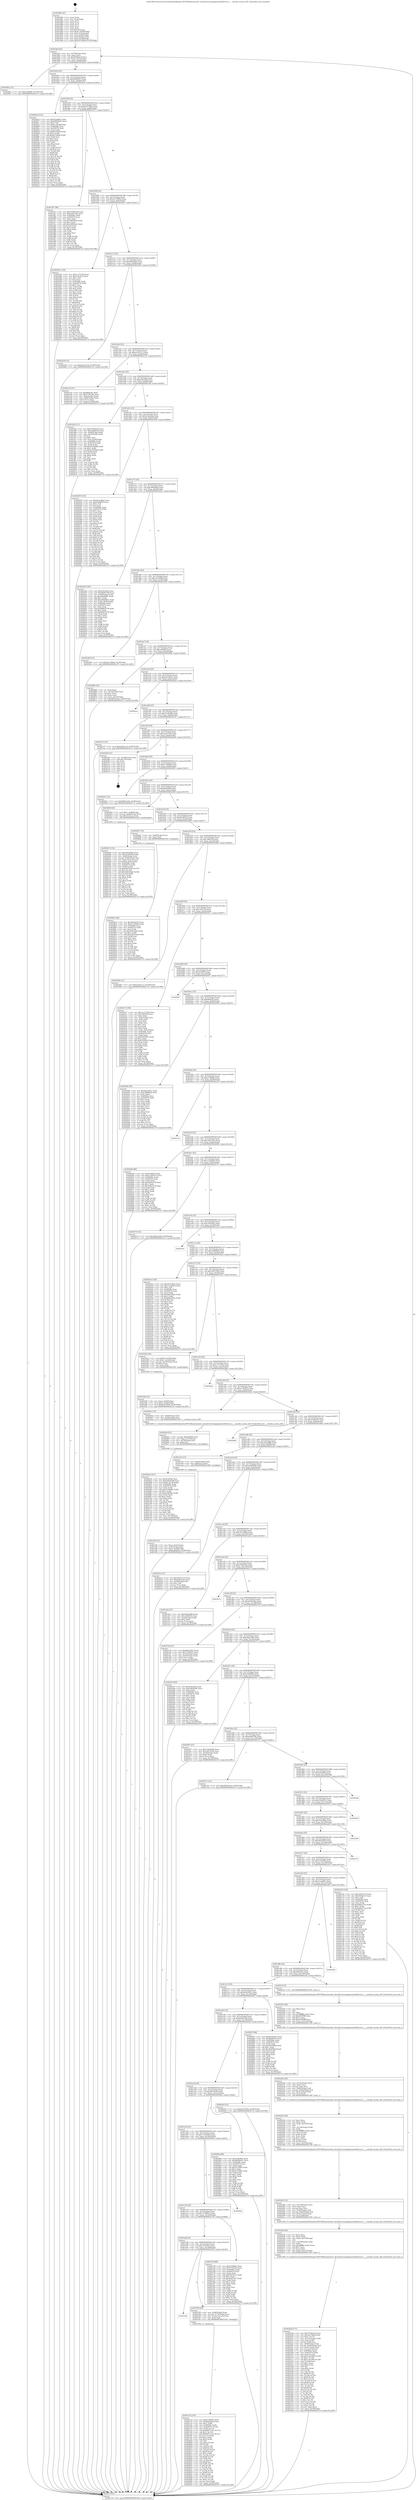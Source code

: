 digraph "0x401980" {
  label = "0x401980 (/mnt/c/Users/mathe/Desktop/tcc/POCII/binaries/extr_linuxdriversstagingcomedidrivers.c___comedi_nscans_left_Final-ollvm.out::main(0))"
  labelloc = "t"
  node[shape=record]

  Entry [label="",width=0.3,height=0.3,shape=circle,fillcolor=black,style=filled]
  "0x4019af" [label="{
     0x4019af [23]\l
     | [instrs]\l
     &nbsp;&nbsp;0x4019af \<+3\>: mov -0x78(%rbp),%eax\l
     &nbsp;&nbsp;0x4019b2 \<+2\>: mov %eax,%ecx\l
     &nbsp;&nbsp;0x4019b4 \<+6\>: sub $0x844dbec4,%ecx\l
     &nbsp;&nbsp;0x4019ba \<+3\>: mov %eax,-0x7c(%rbp)\l
     &nbsp;&nbsp;0x4019bd \<+3\>: mov %ecx,-0x80(%rbp)\l
     &nbsp;&nbsp;0x4019c0 \<+6\>: je 000000000040285a \<main+0xeda\>\l
  }"]
  "0x40285a" [label="{
     0x40285a [12]\l
     | [instrs]\l
     &nbsp;&nbsp;0x40285a \<+7\>: movl $0xcef82ffe,-0x78(%rbp)\l
     &nbsp;&nbsp;0x402861 \<+5\>: jmp 0000000000402c79 \<main+0x12f9\>\l
  }"]
  "0x4019c6" [label="{
     0x4019c6 [25]\l
     | [instrs]\l
     &nbsp;&nbsp;0x4019c6 \<+5\>: jmp 00000000004019cb \<main+0x4b\>\l
     &nbsp;&nbsp;0x4019cb \<+3\>: mov -0x7c(%rbp),%eax\l
     &nbsp;&nbsp;0x4019ce \<+5\>: sub $0x84d9a937,%eax\l
     &nbsp;&nbsp;0x4019d3 \<+6\>: mov %eax,-0x84(%rbp)\l
     &nbsp;&nbsp;0x4019d9 \<+6\>: je 00000000004029c2 \<main+0x1042\>\l
  }"]
  Exit [label="",width=0.3,height=0.3,shape=circle,fillcolor=black,style=filled,peripheries=2]
  "0x4029c2" [label="{
     0x4029c2 [151]\l
     | [instrs]\l
     &nbsp;&nbsp;0x4029c2 \<+5\>: mov $0x5ceaf491,%eax\l
     &nbsp;&nbsp;0x4029c7 \<+5\>: mov $0xa99526a5,%ecx\l
     &nbsp;&nbsp;0x4029cc \<+2\>: mov $0x1,%dl\l
     &nbsp;&nbsp;0x4029ce \<+7\>: movl $0x0,-0x38(%rbp)\l
     &nbsp;&nbsp;0x4029d5 \<+7\>: mov 0x40506c,%esi\l
     &nbsp;&nbsp;0x4029dc \<+7\>: mov 0x405070,%edi\l
     &nbsp;&nbsp;0x4029e3 \<+3\>: mov %esi,%r8d\l
     &nbsp;&nbsp;0x4029e6 \<+7\>: sub $0xfd73460f,%r8d\l
     &nbsp;&nbsp;0x4029ed \<+4\>: sub $0x1,%r8d\l
     &nbsp;&nbsp;0x4029f1 \<+7\>: add $0xfd73460f,%r8d\l
     &nbsp;&nbsp;0x4029f8 \<+4\>: imul %r8d,%esi\l
     &nbsp;&nbsp;0x4029fc \<+3\>: and $0x1,%esi\l
     &nbsp;&nbsp;0x4029ff \<+3\>: cmp $0x0,%esi\l
     &nbsp;&nbsp;0x402a02 \<+4\>: sete %r9b\l
     &nbsp;&nbsp;0x402a06 \<+3\>: cmp $0xa,%edi\l
     &nbsp;&nbsp;0x402a09 \<+4\>: setl %r10b\l
     &nbsp;&nbsp;0x402a0d \<+3\>: mov %r9b,%r11b\l
     &nbsp;&nbsp;0x402a10 \<+4\>: xor $0xff,%r11b\l
     &nbsp;&nbsp;0x402a14 \<+3\>: mov %r10b,%bl\l
     &nbsp;&nbsp;0x402a17 \<+3\>: xor $0xff,%bl\l
     &nbsp;&nbsp;0x402a1a \<+3\>: xor $0x0,%dl\l
     &nbsp;&nbsp;0x402a1d \<+3\>: mov %r11b,%r14b\l
     &nbsp;&nbsp;0x402a20 \<+4\>: and $0x0,%r14b\l
     &nbsp;&nbsp;0x402a24 \<+3\>: and %dl,%r9b\l
     &nbsp;&nbsp;0x402a27 \<+3\>: mov %bl,%r15b\l
     &nbsp;&nbsp;0x402a2a \<+4\>: and $0x0,%r15b\l
     &nbsp;&nbsp;0x402a2e \<+3\>: and %dl,%r10b\l
     &nbsp;&nbsp;0x402a31 \<+3\>: or %r9b,%r14b\l
     &nbsp;&nbsp;0x402a34 \<+3\>: or %r10b,%r15b\l
     &nbsp;&nbsp;0x402a37 \<+3\>: xor %r15b,%r14b\l
     &nbsp;&nbsp;0x402a3a \<+3\>: or %bl,%r11b\l
     &nbsp;&nbsp;0x402a3d \<+4\>: xor $0xff,%r11b\l
     &nbsp;&nbsp;0x402a41 \<+3\>: or $0x0,%dl\l
     &nbsp;&nbsp;0x402a44 \<+3\>: and %dl,%r11b\l
     &nbsp;&nbsp;0x402a47 \<+3\>: or %r11b,%r14b\l
     &nbsp;&nbsp;0x402a4a \<+4\>: test $0x1,%r14b\l
     &nbsp;&nbsp;0x402a4e \<+3\>: cmovne %ecx,%eax\l
     &nbsp;&nbsp;0x402a51 \<+3\>: mov %eax,-0x78(%rbp)\l
     &nbsp;&nbsp;0x402a54 \<+5\>: jmp 0000000000402c79 \<main+0x12f9\>\l
  }"]
  "0x4019df" [label="{
     0x4019df [25]\l
     | [instrs]\l
     &nbsp;&nbsp;0x4019df \<+5\>: jmp 00000000004019e4 \<main+0x64\>\l
     &nbsp;&nbsp;0x4019e4 \<+3\>: mov -0x7c(%rbp),%eax\l
     &nbsp;&nbsp;0x4019e7 \<+5\>: sub $0x8c673930,%eax\l
     &nbsp;&nbsp;0x4019ec \<+6\>: mov %eax,-0x88(%rbp)\l
     &nbsp;&nbsp;0x4019f2 \<+6\>: je 0000000000401f57 \<main+0x5d7\>\l
  }"]
  "0x4028e3" [label="{
     0x4028e3 [94]\l
     | [instrs]\l
     &nbsp;&nbsp;0x4028e3 \<+5\>: mov $0x56e30203,%ecx\l
     &nbsp;&nbsp;0x4028e8 \<+5\>: mov $0xf1156b08,%edx\l
     &nbsp;&nbsp;0x4028ed \<+7\>: mov 0x40506c,%esi\l
     &nbsp;&nbsp;0x4028f4 \<+8\>: mov 0x405070,%r8d\l
     &nbsp;&nbsp;0x4028fc \<+3\>: mov %esi,%r9d\l
     &nbsp;&nbsp;0x4028ff \<+7\>: sub $0x2467eba8,%r9d\l
     &nbsp;&nbsp;0x402906 \<+4\>: sub $0x1,%r9d\l
     &nbsp;&nbsp;0x40290a \<+7\>: add $0x2467eba8,%r9d\l
     &nbsp;&nbsp;0x402911 \<+4\>: imul %r9d,%esi\l
     &nbsp;&nbsp;0x402915 \<+3\>: and $0x1,%esi\l
     &nbsp;&nbsp;0x402918 \<+3\>: cmp $0x0,%esi\l
     &nbsp;&nbsp;0x40291b \<+4\>: sete %r10b\l
     &nbsp;&nbsp;0x40291f \<+4\>: cmp $0xa,%r8d\l
     &nbsp;&nbsp;0x402923 \<+4\>: setl %r11b\l
     &nbsp;&nbsp;0x402927 \<+3\>: mov %r10b,%bl\l
     &nbsp;&nbsp;0x40292a \<+3\>: and %r11b,%bl\l
     &nbsp;&nbsp;0x40292d \<+3\>: xor %r11b,%r10b\l
     &nbsp;&nbsp;0x402930 \<+3\>: or %r10b,%bl\l
     &nbsp;&nbsp;0x402933 \<+3\>: test $0x1,%bl\l
     &nbsp;&nbsp;0x402936 \<+3\>: cmovne %edx,%ecx\l
     &nbsp;&nbsp;0x402939 \<+3\>: mov %ecx,-0x78(%rbp)\l
     &nbsp;&nbsp;0x40293c \<+5\>: jmp 0000000000402c79 \<main+0x12f9\>\l
  }"]
  "0x401f57" [label="{
     0x401f57 [88]\l
     | [instrs]\l
     &nbsp;&nbsp;0x401f57 \<+5\>: mov $0x479dd728,%eax\l
     &nbsp;&nbsp;0x401f5c \<+5\>: mov $0xb29c35f4,%ecx\l
     &nbsp;&nbsp;0x401f61 \<+7\>: mov 0x40506c,%edx\l
     &nbsp;&nbsp;0x401f68 \<+7\>: mov 0x405070,%esi\l
     &nbsp;&nbsp;0x401f6f \<+2\>: mov %edx,%edi\l
     &nbsp;&nbsp;0x401f71 \<+6\>: sub $0x18656e0c,%edi\l
     &nbsp;&nbsp;0x401f77 \<+3\>: sub $0x1,%edi\l
     &nbsp;&nbsp;0x401f7a \<+6\>: add $0x18656e0c,%edi\l
     &nbsp;&nbsp;0x401f80 \<+3\>: imul %edi,%edx\l
     &nbsp;&nbsp;0x401f83 \<+3\>: and $0x1,%edx\l
     &nbsp;&nbsp;0x401f86 \<+3\>: cmp $0x0,%edx\l
     &nbsp;&nbsp;0x401f89 \<+4\>: sete %r8b\l
     &nbsp;&nbsp;0x401f8d \<+3\>: cmp $0xa,%esi\l
     &nbsp;&nbsp;0x401f90 \<+4\>: setl %r9b\l
     &nbsp;&nbsp;0x401f94 \<+3\>: mov %r8b,%r10b\l
     &nbsp;&nbsp;0x401f97 \<+3\>: and %r9b,%r10b\l
     &nbsp;&nbsp;0x401f9a \<+3\>: xor %r9b,%r8b\l
     &nbsp;&nbsp;0x401f9d \<+3\>: or %r8b,%r10b\l
     &nbsp;&nbsp;0x401fa0 \<+4\>: test $0x1,%r10b\l
     &nbsp;&nbsp;0x401fa4 \<+3\>: cmovne %ecx,%eax\l
     &nbsp;&nbsp;0x401fa7 \<+3\>: mov %eax,-0x78(%rbp)\l
     &nbsp;&nbsp;0x401faa \<+5\>: jmp 0000000000402c79 \<main+0x12f9\>\l
  }"]
  "0x4019f8" [label="{
     0x4019f8 [25]\l
     | [instrs]\l
     &nbsp;&nbsp;0x4019f8 \<+5\>: jmp 00000000004019fd \<main+0x7d\>\l
     &nbsp;&nbsp;0x4019fd \<+3\>: mov -0x7c(%rbp),%eax\l
     &nbsp;&nbsp;0x401a00 \<+5\>: sub $0x9a1760b4,%eax\l
     &nbsp;&nbsp;0x401a05 \<+6\>: mov %eax,-0x8c(%rbp)\l
     &nbsp;&nbsp;0x401a0b \<+6\>: je 0000000000402391 \<main+0xa11\>\l
  }"]
  "0x4027c4" [label="{
     0x4027c4 [150]\l
     | [instrs]\l
     &nbsp;&nbsp;0x4027c4 \<+5\>: mov $0xb7266bb,%edx\l
     &nbsp;&nbsp;0x4027c9 \<+5\>: mov $0x844dbec4,%esi\l
     &nbsp;&nbsp;0x4027ce \<+3\>: mov $0x1,%r8b\l
     &nbsp;&nbsp;0x4027d1 \<+8\>: mov 0x40506c,%r9d\l
     &nbsp;&nbsp;0x4027d9 \<+8\>: mov 0x405070,%r10d\l
     &nbsp;&nbsp;0x4027e1 \<+3\>: mov %r9d,%r11d\l
     &nbsp;&nbsp;0x4027e4 \<+7\>: sub $0x60671d13,%r11d\l
     &nbsp;&nbsp;0x4027eb \<+4\>: sub $0x1,%r11d\l
     &nbsp;&nbsp;0x4027ef \<+7\>: add $0x60671d13,%r11d\l
     &nbsp;&nbsp;0x4027f6 \<+4\>: imul %r11d,%r9d\l
     &nbsp;&nbsp;0x4027fa \<+4\>: and $0x1,%r9d\l
     &nbsp;&nbsp;0x4027fe \<+4\>: cmp $0x0,%r9d\l
     &nbsp;&nbsp;0x402802 \<+3\>: sete %bl\l
     &nbsp;&nbsp;0x402805 \<+4\>: cmp $0xa,%r10d\l
     &nbsp;&nbsp;0x402809 \<+4\>: setl %r14b\l
     &nbsp;&nbsp;0x40280d \<+3\>: mov %bl,%r15b\l
     &nbsp;&nbsp;0x402810 \<+4\>: xor $0xff,%r15b\l
     &nbsp;&nbsp;0x402814 \<+3\>: mov %r14b,%r12b\l
     &nbsp;&nbsp;0x402817 \<+4\>: xor $0xff,%r12b\l
     &nbsp;&nbsp;0x40281b \<+4\>: xor $0x1,%r8b\l
     &nbsp;&nbsp;0x40281f \<+3\>: mov %r15b,%r13b\l
     &nbsp;&nbsp;0x402822 \<+4\>: and $0xff,%r13b\l
     &nbsp;&nbsp;0x402826 \<+3\>: and %r8b,%bl\l
     &nbsp;&nbsp;0x402829 \<+3\>: mov %r12b,%al\l
     &nbsp;&nbsp;0x40282c \<+2\>: and $0xff,%al\l
     &nbsp;&nbsp;0x40282e \<+3\>: and %r8b,%r14b\l
     &nbsp;&nbsp;0x402831 \<+3\>: or %bl,%r13b\l
     &nbsp;&nbsp;0x402834 \<+3\>: or %r14b,%al\l
     &nbsp;&nbsp;0x402837 \<+3\>: xor %al,%r13b\l
     &nbsp;&nbsp;0x40283a \<+3\>: or %r12b,%r15b\l
     &nbsp;&nbsp;0x40283d \<+4\>: xor $0xff,%r15b\l
     &nbsp;&nbsp;0x402841 \<+4\>: or $0x1,%r8b\l
     &nbsp;&nbsp;0x402845 \<+3\>: and %r8b,%r15b\l
     &nbsp;&nbsp;0x402848 \<+3\>: or %r15b,%r13b\l
     &nbsp;&nbsp;0x40284b \<+4\>: test $0x1,%r13b\l
     &nbsp;&nbsp;0x40284f \<+3\>: cmovne %esi,%edx\l
     &nbsp;&nbsp;0x402852 \<+3\>: mov %edx,-0x78(%rbp)\l
     &nbsp;&nbsp;0x402855 \<+5\>: jmp 0000000000402c79 \<main+0x12f9\>\l
  }"]
  "0x402391" [label="{
     0x402391 [134]\l
     | [instrs]\l
     &nbsp;&nbsp;0x402391 \<+5\>: mov $0x1cc71254,%eax\l
     &nbsp;&nbsp;0x402396 \<+5\>: mov $0x7c61b74,%ecx\l
     &nbsp;&nbsp;0x40239b \<+2\>: mov $0x1,%dl\l
     &nbsp;&nbsp;0x40239d \<+2\>: xor %esi,%esi\l
     &nbsp;&nbsp;0x40239f \<+7\>: mov 0x40506c,%edi\l
     &nbsp;&nbsp;0x4023a6 \<+8\>: mov 0x405070,%r8d\l
     &nbsp;&nbsp;0x4023ae \<+3\>: sub $0x1,%esi\l
     &nbsp;&nbsp;0x4023b1 \<+3\>: mov %edi,%r9d\l
     &nbsp;&nbsp;0x4023b4 \<+3\>: add %esi,%r9d\l
     &nbsp;&nbsp;0x4023b7 \<+4\>: imul %r9d,%edi\l
     &nbsp;&nbsp;0x4023bb \<+3\>: and $0x1,%edi\l
     &nbsp;&nbsp;0x4023be \<+3\>: cmp $0x0,%edi\l
     &nbsp;&nbsp;0x4023c1 \<+4\>: sete %r10b\l
     &nbsp;&nbsp;0x4023c5 \<+4\>: cmp $0xa,%r8d\l
     &nbsp;&nbsp;0x4023c9 \<+4\>: setl %r11b\l
     &nbsp;&nbsp;0x4023cd \<+3\>: mov %r10b,%bl\l
     &nbsp;&nbsp;0x4023d0 \<+3\>: xor $0xff,%bl\l
     &nbsp;&nbsp;0x4023d3 \<+3\>: mov %r11b,%r14b\l
     &nbsp;&nbsp;0x4023d6 \<+4\>: xor $0xff,%r14b\l
     &nbsp;&nbsp;0x4023da \<+3\>: xor $0x0,%dl\l
     &nbsp;&nbsp;0x4023dd \<+3\>: mov %bl,%r15b\l
     &nbsp;&nbsp;0x4023e0 \<+4\>: and $0x0,%r15b\l
     &nbsp;&nbsp;0x4023e4 \<+3\>: and %dl,%r10b\l
     &nbsp;&nbsp;0x4023e7 \<+3\>: mov %r14b,%r12b\l
     &nbsp;&nbsp;0x4023ea \<+4\>: and $0x0,%r12b\l
     &nbsp;&nbsp;0x4023ee \<+3\>: and %dl,%r11b\l
     &nbsp;&nbsp;0x4023f1 \<+3\>: or %r10b,%r15b\l
     &nbsp;&nbsp;0x4023f4 \<+3\>: or %r11b,%r12b\l
     &nbsp;&nbsp;0x4023f7 \<+3\>: xor %r12b,%r15b\l
     &nbsp;&nbsp;0x4023fa \<+3\>: or %r14b,%bl\l
     &nbsp;&nbsp;0x4023fd \<+3\>: xor $0xff,%bl\l
     &nbsp;&nbsp;0x402400 \<+3\>: or $0x0,%dl\l
     &nbsp;&nbsp;0x402403 \<+2\>: and %dl,%bl\l
     &nbsp;&nbsp;0x402405 \<+3\>: or %bl,%r15b\l
     &nbsp;&nbsp;0x402408 \<+4\>: test $0x1,%r15b\l
     &nbsp;&nbsp;0x40240c \<+3\>: cmovne %ecx,%eax\l
     &nbsp;&nbsp;0x40240f \<+3\>: mov %eax,-0x78(%rbp)\l
     &nbsp;&nbsp;0x402412 \<+5\>: jmp 0000000000402c79 \<main+0x12f9\>\l
  }"]
  "0x401a11" [label="{
     0x401a11 [25]\l
     | [instrs]\l
     &nbsp;&nbsp;0x401a11 \<+5\>: jmp 0000000000401a16 \<main+0x96\>\l
     &nbsp;&nbsp;0x401a16 \<+3\>: mov -0x7c(%rbp),%eax\l
     &nbsp;&nbsp;0x401a19 \<+5\>: sub $0xa99526a5,%eax\l
     &nbsp;&nbsp;0x401a1e \<+6\>: mov %eax,-0x90(%rbp)\l
     &nbsp;&nbsp;0x401a24 \<+6\>: je 0000000000402a59 \<main+0x10d9\>\l
  }"]
  "0x401ea8" [label="{
     0x401ea8\l
  }", style=dashed]
  "0x402a59" [label="{
     0x402a59 [12]\l
     | [instrs]\l
     &nbsp;&nbsp;0x402a59 \<+7\>: movl $0xdac337d3,-0x78(%rbp)\l
     &nbsp;&nbsp;0x402a60 \<+5\>: jmp 0000000000402c79 \<main+0x12f9\>\l
  }"]
  "0x401a2a" [label="{
     0x401a2a [25]\l
     | [instrs]\l
     &nbsp;&nbsp;0x401a2a \<+5\>: jmp 0000000000401a2f \<main+0xaf\>\l
     &nbsp;&nbsp;0x401a2f \<+3\>: mov -0x7c(%rbp),%eax\l
     &nbsp;&nbsp;0x401a32 \<+5\>: sub $0xae501c13,%eax\l
     &nbsp;&nbsp;0x401a37 \<+6\>: mov %eax,-0x94(%rbp)\l
     &nbsp;&nbsp;0x401a3d \<+6\>: je 0000000000402153 \<main+0x7d3\>\l
  }"]
  "0x4027b0" [label="{
     0x4027b0 [20]\l
     | [instrs]\l
     &nbsp;&nbsp;0x4027b0 \<+4\>: mov -0x60(%rbp),%rax\l
     &nbsp;&nbsp;0x4027b4 \<+4\>: movslq -0x74(%rbp),%rcx\l
     &nbsp;&nbsp;0x4027b8 \<+4\>: mov (%rax,%rcx,8),%rax\l
     &nbsp;&nbsp;0x4027bc \<+3\>: mov %rax,%rdi\l
     &nbsp;&nbsp;0x4027bf \<+5\>: call 0000000000401030 \<free@plt\>\l
     | [calls]\l
     &nbsp;&nbsp;0x401030 \{1\} (unknown)\l
  }"]
  "0x402153" [label="{
     0x402153 [27]\l
     | [instrs]\l
     &nbsp;&nbsp;0x402153 \<+5\>: mov $0x98ab3fc,%eax\l
     &nbsp;&nbsp;0x402158 \<+5\>: mov $0x57301f62,%ecx\l
     &nbsp;&nbsp;0x40215d \<+3\>: mov -0x6c(%rbp),%edx\l
     &nbsp;&nbsp;0x402160 \<+3\>: cmp -0x68(%rbp),%edx\l
     &nbsp;&nbsp;0x402163 \<+3\>: cmovl %ecx,%eax\l
     &nbsp;&nbsp;0x402166 \<+3\>: mov %eax,-0x78(%rbp)\l
     &nbsp;&nbsp;0x402169 \<+5\>: jmp 0000000000402c79 \<main+0x12f9\>\l
  }"]
  "0x401a43" [label="{
     0x401a43 [25]\l
     | [instrs]\l
     &nbsp;&nbsp;0x401a43 \<+5\>: jmp 0000000000401a48 \<main+0xc8\>\l
     &nbsp;&nbsp;0x401a48 \<+3\>: mov -0x7c(%rbp),%eax\l
     &nbsp;&nbsp;0x401a4b \<+5\>: sub $0xb29c35f4,%eax\l
     &nbsp;&nbsp;0x401a50 \<+6\>: mov %eax,-0x98(%rbp)\l
     &nbsp;&nbsp;0x401a56 \<+6\>: je 0000000000401faf \<main+0x62f\>\l
  }"]
  "0x401e8f" [label="{
     0x401e8f [25]\l
     | [instrs]\l
     &nbsp;&nbsp;0x401e8f \<+5\>: jmp 0000000000401e94 \<main+0x514\>\l
     &nbsp;&nbsp;0x401e94 \<+3\>: mov -0x7c(%rbp),%eax\l
     &nbsp;&nbsp;0x401e97 \<+5\>: sub $0x7f7254cd,%eax\l
     &nbsp;&nbsp;0x401e9c \<+6\>: mov %eax,-0x148(%rbp)\l
     &nbsp;&nbsp;0x401ea2 \<+6\>: je 00000000004027b0 \<main+0xe30\>\l
  }"]
  "0x401faf" [label="{
     0x401faf [111]\l
     | [instrs]\l
     &nbsp;&nbsp;0x401faf \<+5\>: mov $0x479dd728,%eax\l
     &nbsp;&nbsp;0x401fb4 \<+5\>: mov $0x2a4865e6,%ecx\l
     &nbsp;&nbsp;0x401fb9 \<+3\>: mov -0x64(%rbp),%edx\l
     &nbsp;&nbsp;0x401fbc \<+3\>: cmp -0x54(%rbp),%edx\l
     &nbsp;&nbsp;0x401fbf \<+4\>: setl %sil\l
     &nbsp;&nbsp;0x401fc3 \<+4\>: and $0x1,%sil\l
     &nbsp;&nbsp;0x401fc7 \<+4\>: mov %sil,-0x29(%rbp)\l
     &nbsp;&nbsp;0x401fcb \<+7\>: mov 0x40506c,%edx\l
     &nbsp;&nbsp;0x401fd2 \<+7\>: mov 0x405070,%edi\l
     &nbsp;&nbsp;0x401fd9 \<+3\>: mov %edx,%r8d\l
     &nbsp;&nbsp;0x401fdc \<+7\>: add $0x47030ef6,%r8d\l
     &nbsp;&nbsp;0x401fe3 \<+4\>: sub $0x1,%r8d\l
     &nbsp;&nbsp;0x401fe7 \<+7\>: sub $0x47030ef6,%r8d\l
     &nbsp;&nbsp;0x401fee \<+4\>: imul %r8d,%edx\l
     &nbsp;&nbsp;0x401ff2 \<+3\>: and $0x1,%edx\l
     &nbsp;&nbsp;0x401ff5 \<+3\>: cmp $0x0,%edx\l
     &nbsp;&nbsp;0x401ff8 \<+4\>: sete %sil\l
     &nbsp;&nbsp;0x401ffc \<+3\>: cmp $0xa,%edi\l
     &nbsp;&nbsp;0x401fff \<+4\>: setl %r9b\l
     &nbsp;&nbsp;0x402003 \<+3\>: mov %sil,%r10b\l
     &nbsp;&nbsp;0x402006 \<+3\>: and %r9b,%r10b\l
     &nbsp;&nbsp;0x402009 \<+3\>: xor %r9b,%sil\l
     &nbsp;&nbsp;0x40200c \<+3\>: or %sil,%r10b\l
     &nbsp;&nbsp;0x40200f \<+4\>: test $0x1,%r10b\l
     &nbsp;&nbsp;0x402013 \<+3\>: cmovne %ecx,%eax\l
     &nbsp;&nbsp;0x402016 \<+3\>: mov %eax,-0x78(%rbp)\l
     &nbsp;&nbsp;0x402019 \<+5\>: jmp 0000000000402c79 \<main+0x12f9\>\l
  }"]
  "0x401a5c" [label="{
     0x401a5c [25]\l
     | [instrs]\l
     &nbsp;&nbsp;0x401a5c \<+5\>: jmp 0000000000401a61 \<main+0xe1\>\l
     &nbsp;&nbsp;0x401a61 \<+3\>: mov -0x7c(%rbp),%eax\l
     &nbsp;&nbsp;0x401a64 \<+5\>: sub $0xb34ee3ab,%eax\l
     &nbsp;&nbsp;0x401a69 \<+6\>: mov %eax,-0x9c(%rbp)\l
     &nbsp;&nbsp;0x401a6f \<+6\>: je 0000000000402039 \<main+0x6b9\>\l
  }"]
  "0x402758" [label="{
     0x402758 [88]\l
     | [instrs]\l
     &nbsp;&nbsp;0x402758 \<+5\>: mov $0xb7266bb,%eax\l
     &nbsp;&nbsp;0x40275d \<+5\>: mov $0x7f7254cd,%ecx\l
     &nbsp;&nbsp;0x402762 \<+7\>: mov 0x40506c,%edx\l
     &nbsp;&nbsp;0x402769 \<+7\>: mov 0x405070,%esi\l
     &nbsp;&nbsp;0x402770 \<+2\>: mov %edx,%edi\l
     &nbsp;&nbsp;0x402772 \<+6\>: add $0x2f3231d7,%edi\l
     &nbsp;&nbsp;0x402778 \<+3\>: sub $0x1,%edi\l
     &nbsp;&nbsp;0x40277b \<+6\>: sub $0x2f3231d7,%edi\l
     &nbsp;&nbsp;0x402781 \<+3\>: imul %edi,%edx\l
     &nbsp;&nbsp;0x402784 \<+3\>: and $0x1,%edx\l
     &nbsp;&nbsp;0x402787 \<+3\>: cmp $0x0,%edx\l
     &nbsp;&nbsp;0x40278a \<+4\>: sete %r8b\l
     &nbsp;&nbsp;0x40278e \<+3\>: cmp $0xa,%esi\l
     &nbsp;&nbsp;0x402791 \<+4\>: setl %r9b\l
     &nbsp;&nbsp;0x402795 \<+3\>: mov %r8b,%r10b\l
     &nbsp;&nbsp;0x402798 \<+3\>: and %r9b,%r10b\l
     &nbsp;&nbsp;0x40279b \<+3\>: xor %r9b,%r8b\l
     &nbsp;&nbsp;0x40279e \<+3\>: or %r8b,%r10b\l
     &nbsp;&nbsp;0x4027a1 \<+4\>: test $0x1,%r10b\l
     &nbsp;&nbsp;0x4027a5 \<+3\>: cmovne %ecx,%eax\l
     &nbsp;&nbsp;0x4027a8 \<+3\>: mov %eax,-0x78(%rbp)\l
     &nbsp;&nbsp;0x4027ab \<+5\>: jmp 0000000000402c79 \<main+0x12f9\>\l
  }"]
  "0x402039" [label="{
     0x402039 [134]\l
     | [instrs]\l
     &nbsp;&nbsp;0x402039 \<+5\>: mov $0x55ae28ab,%eax\l
     &nbsp;&nbsp;0x40203e \<+5\>: mov $0xf4e40f58,%ecx\l
     &nbsp;&nbsp;0x402043 \<+2\>: mov $0x1,%dl\l
     &nbsp;&nbsp;0x402045 \<+2\>: xor %esi,%esi\l
     &nbsp;&nbsp;0x402047 \<+7\>: mov 0x40506c,%edi\l
     &nbsp;&nbsp;0x40204e \<+8\>: mov 0x405070,%r8d\l
     &nbsp;&nbsp;0x402056 \<+3\>: sub $0x1,%esi\l
     &nbsp;&nbsp;0x402059 \<+3\>: mov %edi,%r9d\l
     &nbsp;&nbsp;0x40205c \<+3\>: add %esi,%r9d\l
     &nbsp;&nbsp;0x40205f \<+4\>: imul %r9d,%edi\l
     &nbsp;&nbsp;0x402063 \<+3\>: and $0x1,%edi\l
     &nbsp;&nbsp;0x402066 \<+3\>: cmp $0x0,%edi\l
     &nbsp;&nbsp;0x402069 \<+4\>: sete %r10b\l
     &nbsp;&nbsp;0x40206d \<+4\>: cmp $0xa,%r8d\l
     &nbsp;&nbsp;0x402071 \<+4\>: setl %r11b\l
     &nbsp;&nbsp;0x402075 \<+3\>: mov %r10b,%bl\l
     &nbsp;&nbsp;0x402078 \<+3\>: xor $0xff,%bl\l
     &nbsp;&nbsp;0x40207b \<+3\>: mov %r11b,%r14b\l
     &nbsp;&nbsp;0x40207e \<+4\>: xor $0xff,%r14b\l
     &nbsp;&nbsp;0x402082 \<+3\>: xor $0x0,%dl\l
     &nbsp;&nbsp;0x402085 \<+3\>: mov %bl,%r15b\l
     &nbsp;&nbsp;0x402088 \<+4\>: and $0x0,%r15b\l
     &nbsp;&nbsp;0x40208c \<+3\>: and %dl,%r10b\l
     &nbsp;&nbsp;0x40208f \<+3\>: mov %r14b,%r12b\l
     &nbsp;&nbsp;0x402092 \<+4\>: and $0x0,%r12b\l
     &nbsp;&nbsp;0x402096 \<+3\>: and %dl,%r11b\l
     &nbsp;&nbsp;0x402099 \<+3\>: or %r10b,%r15b\l
     &nbsp;&nbsp;0x40209c \<+3\>: or %r11b,%r12b\l
     &nbsp;&nbsp;0x40209f \<+3\>: xor %r12b,%r15b\l
     &nbsp;&nbsp;0x4020a2 \<+3\>: or %r14b,%bl\l
     &nbsp;&nbsp;0x4020a5 \<+3\>: xor $0xff,%bl\l
     &nbsp;&nbsp;0x4020a8 \<+3\>: or $0x0,%dl\l
     &nbsp;&nbsp;0x4020ab \<+2\>: and %dl,%bl\l
     &nbsp;&nbsp;0x4020ad \<+3\>: or %bl,%r15b\l
     &nbsp;&nbsp;0x4020b0 \<+4\>: test $0x1,%r15b\l
     &nbsp;&nbsp;0x4020b4 \<+3\>: cmovne %ecx,%eax\l
     &nbsp;&nbsp;0x4020b7 \<+3\>: mov %eax,-0x78(%rbp)\l
     &nbsp;&nbsp;0x4020ba \<+5\>: jmp 0000000000402c79 \<main+0x12f9\>\l
  }"]
  "0x401a75" [label="{
     0x401a75 [25]\l
     | [instrs]\l
     &nbsp;&nbsp;0x401a75 \<+5\>: jmp 0000000000401a7a \<main+0xfa\>\l
     &nbsp;&nbsp;0x401a7a \<+3\>: mov -0x7c(%rbp),%eax\l
     &nbsp;&nbsp;0x401a7d \<+5\>: sub $0xc99d244b,%eax\l
     &nbsp;&nbsp;0x401a82 \<+6\>: mov %eax,-0xa0(%rbp)\l
     &nbsp;&nbsp;0x401a88 \<+6\>: je 00000000004025d2 \<main+0xc52\>\l
  }"]
  "0x401e76" [label="{
     0x401e76 [25]\l
     | [instrs]\l
     &nbsp;&nbsp;0x401e76 \<+5\>: jmp 0000000000401e7b \<main+0x4fb\>\l
     &nbsp;&nbsp;0x401e7b \<+3\>: mov -0x7c(%rbp),%eax\l
     &nbsp;&nbsp;0x401e7e \<+5\>: sub $0x757f6923,%eax\l
     &nbsp;&nbsp;0x401e83 \<+6\>: mov %eax,-0x144(%rbp)\l
     &nbsp;&nbsp;0x401e89 \<+6\>: je 0000000000402758 \<main+0xdd8\>\l
  }"]
  "0x4025d2" [label="{
     0x4025d2 [109]\l
     | [instrs]\l
     &nbsp;&nbsp;0x4025d2 \<+5\>: mov $0x4cfcd29a,%eax\l
     &nbsp;&nbsp;0x4025d7 \<+5\>: mov $0x6bb0e789,%ecx\l
     &nbsp;&nbsp;0x4025dc \<+3\>: mov -0x64(%rbp),%edx\l
     &nbsp;&nbsp;0x4025df \<+6\>: sub $0xa96dd891,%edx\l
     &nbsp;&nbsp;0x4025e5 \<+3\>: add $0x1,%edx\l
     &nbsp;&nbsp;0x4025e8 \<+6\>: add $0xa96dd891,%edx\l
     &nbsp;&nbsp;0x4025ee \<+3\>: mov %edx,-0x64(%rbp)\l
     &nbsp;&nbsp;0x4025f1 \<+7\>: mov 0x40506c,%edx\l
     &nbsp;&nbsp;0x4025f8 \<+7\>: mov 0x405070,%esi\l
     &nbsp;&nbsp;0x4025ff \<+2\>: mov %edx,%edi\l
     &nbsp;&nbsp;0x402601 \<+6\>: add $0x88843378,%edi\l
     &nbsp;&nbsp;0x402607 \<+3\>: sub $0x1,%edi\l
     &nbsp;&nbsp;0x40260a \<+6\>: sub $0x88843378,%edi\l
     &nbsp;&nbsp;0x402610 \<+3\>: imul %edi,%edx\l
     &nbsp;&nbsp;0x402613 \<+3\>: and $0x1,%edx\l
     &nbsp;&nbsp;0x402616 \<+3\>: cmp $0x0,%edx\l
     &nbsp;&nbsp;0x402619 \<+4\>: sete %r8b\l
     &nbsp;&nbsp;0x40261d \<+3\>: cmp $0xa,%esi\l
     &nbsp;&nbsp;0x402620 \<+4\>: setl %r9b\l
     &nbsp;&nbsp;0x402624 \<+3\>: mov %r8b,%r10b\l
     &nbsp;&nbsp;0x402627 \<+3\>: and %r9b,%r10b\l
     &nbsp;&nbsp;0x40262a \<+3\>: xor %r9b,%r8b\l
     &nbsp;&nbsp;0x40262d \<+3\>: or %r8b,%r10b\l
     &nbsp;&nbsp;0x402630 \<+4\>: test $0x1,%r10b\l
     &nbsp;&nbsp;0x402634 \<+3\>: cmovne %ecx,%eax\l
     &nbsp;&nbsp;0x402637 \<+3\>: mov %eax,-0x78(%rbp)\l
     &nbsp;&nbsp;0x40263a \<+5\>: jmp 0000000000402c79 \<main+0x12f9\>\l
  }"]
  "0x401a8e" [label="{
     0x401a8e [25]\l
     | [instrs]\l
     &nbsp;&nbsp;0x401a8e \<+5\>: jmp 0000000000401a93 \<main+0x113\>\l
     &nbsp;&nbsp;0x401a93 \<+3\>: mov -0x7c(%rbp),%eax\l
     &nbsp;&nbsp;0x401a96 \<+5\>: sub $0xcae708bf,%eax\l
     &nbsp;&nbsp;0x401a9b \<+6\>: mov %eax,-0xa4(%rbp)\l
     &nbsp;&nbsp;0x401aa1 \<+6\>: je 0000000000402385 \<main+0xa05\>\l
  }"]
  "0x40294d" [label="{
     0x40294d\l
  }", style=dashed]
  "0x402385" [label="{
     0x402385 [12]\l
     | [instrs]\l
     &nbsp;&nbsp;0x402385 \<+7\>: movl $0x9a1760b4,-0x78(%rbp)\l
     &nbsp;&nbsp;0x40238c \<+5\>: jmp 0000000000402c79 \<main+0x12f9\>\l
  }"]
  "0x401aa7" [label="{
     0x401aa7 [25]\l
     | [instrs]\l
     &nbsp;&nbsp;0x401aa7 \<+5\>: jmp 0000000000401aac \<main+0x12c\>\l
     &nbsp;&nbsp;0x401aac \<+3\>: mov -0x7c(%rbp),%eax\l
     &nbsp;&nbsp;0x401aaf \<+5\>: sub $0xcef82ffe,%eax\l
     &nbsp;&nbsp;0x401ab4 \<+6\>: mov %eax,-0xa8(%rbp)\l
     &nbsp;&nbsp;0x401aba \<+6\>: je 0000000000402866 \<main+0xee6\>\l
  }"]
  "0x401e5d" [label="{
     0x401e5d [25]\l
     | [instrs]\l
     &nbsp;&nbsp;0x401e5d \<+5\>: jmp 0000000000401e62 \<main+0x4e2\>\l
     &nbsp;&nbsp;0x401e62 \<+3\>: mov -0x7c(%rbp),%eax\l
     &nbsp;&nbsp;0x401e65 \<+5\>: sub $0x71242940,%eax\l
     &nbsp;&nbsp;0x401e6a \<+6\>: mov %eax,-0x140(%rbp)\l
     &nbsp;&nbsp;0x401e70 \<+6\>: je 000000000040294d \<main+0xfcd\>\l
  }"]
  "0x402866" [label="{
     0x402866 [25]\l
     | [instrs]\l
     &nbsp;&nbsp;0x402866 \<+2\>: xor %eax,%eax\l
     &nbsp;&nbsp;0x402868 \<+3\>: mov -0x74(%rbp),%ecx\l
     &nbsp;&nbsp;0x40286b \<+3\>: sub $0x1,%eax\l
     &nbsp;&nbsp;0x40286e \<+2\>: sub %eax,%ecx\l
     &nbsp;&nbsp;0x402870 \<+3\>: mov %ecx,-0x74(%rbp)\l
     &nbsp;&nbsp;0x402873 \<+7\>: movl $0x487b33ae,-0x78(%rbp)\l
     &nbsp;&nbsp;0x40287a \<+5\>: jmp 0000000000402c79 \<main+0x12f9\>\l
  }"]
  "0x401ac0" [label="{
     0x401ac0 [25]\l
     | [instrs]\l
     &nbsp;&nbsp;0x401ac0 \<+5\>: jmp 0000000000401ac5 \<main+0x145\>\l
     &nbsp;&nbsp;0x401ac5 \<+3\>: mov -0x7c(%rbp),%eax\l
     &nbsp;&nbsp;0x401ac8 \<+5\>: sub $0xd2a190a1,%eax\l
     &nbsp;&nbsp;0x401acd \<+6\>: mov %eax,-0xac(%rbp)\l
     &nbsp;&nbsp;0x401ad3 \<+6\>: je 0000000000402bca \<main+0x124a\>\l
  }"]
  "0x40296a" [label="{
     0x40296a [88]\l
     | [instrs]\l
     &nbsp;&nbsp;0x40296a \<+5\>: mov $0x5ceaf491,%eax\l
     &nbsp;&nbsp;0x40296f \<+5\>: mov $0x84d9a937,%ecx\l
     &nbsp;&nbsp;0x402974 \<+7\>: mov 0x40506c,%edx\l
     &nbsp;&nbsp;0x40297b \<+7\>: mov 0x405070,%esi\l
     &nbsp;&nbsp;0x402982 \<+2\>: mov %edx,%edi\l
     &nbsp;&nbsp;0x402984 \<+6\>: sub $0x2372ff43,%edi\l
     &nbsp;&nbsp;0x40298a \<+3\>: sub $0x1,%edi\l
     &nbsp;&nbsp;0x40298d \<+6\>: add $0x2372ff43,%edi\l
     &nbsp;&nbsp;0x402993 \<+3\>: imul %edi,%edx\l
     &nbsp;&nbsp;0x402996 \<+3\>: and $0x1,%edx\l
     &nbsp;&nbsp;0x402999 \<+3\>: cmp $0x0,%edx\l
     &nbsp;&nbsp;0x40299c \<+4\>: sete %r8b\l
     &nbsp;&nbsp;0x4029a0 \<+3\>: cmp $0xa,%esi\l
     &nbsp;&nbsp;0x4029a3 \<+4\>: setl %r9b\l
     &nbsp;&nbsp;0x4029a7 \<+3\>: mov %r8b,%r10b\l
     &nbsp;&nbsp;0x4029aa \<+3\>: and %r9b,%r10b\l
     &nbsp;&nbsp;0x4029ad \<+3\>: xor %r9b,%r8b\l
     &nbsp;&nbsp;0x4029b0 \<+3\>: or %r8b,%r10b\l
     &nbsp;&nbsp;0x4029b3 \<+4\>: test $0x1,%r10b\l
     &nbsp;&nbsp;0x4029b7 \<+3\>: cmovne %ecx,%eax\l
     &nbsp;&nbsp;0x4029ba \<+3\>: mov %eax,-0x78(%rbp)\l
     &nbsp;&nbsp;0x4029bd \<+5\>: jmp 0000000000402c79 \<main+0x12f9\>\l
  }"]
  "0x402bca" [label="{
     0x402bca\l
  }", style=dashed]
  "0x401ad9" [label="{
     0x401ad9 [25]\l
     | [instrs]\l
     &nbsp;&nbsp;0x401ad9 \<+5\>: jmp 0000000000401ade \<main+0x15e\>\l
     &nbsp;&nbsp;0x401ade \<+3\>: mov -0x7c(%rbp),%eax\l
     &nbsp;&nbsp;0x401ae1 \<+5\>: sub $0xd7a46c6b,%eax\l
     &nbsp;&nbsp;0x401ae6 \<+6\>: mov %eax,-0xb0(%rbp)\l
     &nbsp;&nbsp;0x401aec \<+6\>: je 0000000000402147 \<main+0x7c7\>\l
  }"]
  "0x4026c6" [label="{
     0x4026c6 [107]\l
     | [instrs]\l
     &nbsp;&nbsp;0x4026c6 \<+5\>: mov $0x8140f33,%esi\l
     &nbsp;&nbsp;0x4026cb \<+5\>: mov $0x4a9a4789,%ecx\l
     &nbsp;&nbsp;0x4026d0 \<+7\>: movl $0x0,-0x74(%rbp)\l
     &nbsp;&nbsp;0x4026d7 \<+7\>: mov 0x40506c,%edx\l
     &nbsp;&nbsp;0x4026de \<+8\>: mov 0x405070,%r8d\l
     &nbsp;&nbsp;0x4026e6 \<+3\>: mov %edx,%r9d\l
     &nbsp;&nbsp;0x4026e9 \<+7\>: add $0x4c395f9e,%r9d\l
     &nbsp;&nbsp;0x4026f0 \<+4\>: sub $0x1,%r9d\l
     &nbsp;&nbsp;0x4026f4 \<+7\>: sub $0x4c395f9e,%r9d\l
     &nbsp;&nbsp;0x4026fb \<+4\>: imul %r9d,%edx\l
     &nbsp;&nbsp;0x4026ff \<+3\>: and $0x1,%edx\l
     &nbsp;&nbsp;0x402702 \<+3\>: cmp $0x0,%edx\l
     &nbsp;&nbsp;0x402705 \<+4\>: sete %r10b\l
     &nbsp;&nbsp;0x402709 \<+4\>: cmp $0xa,%r8d\l
     &nbsp;&nbsp;0x40270d \<+4\>: setl %r11b\l
     &nbsp;&nbsp;0x402711 \<+3\>: mov %r10b,%bl\l
     &nbsp;&nbsp;0x402714 \<+3\>: and %r11b,%bl\l
     &nbsp;&nbsp;0x402717 \<+3\>: xor %r11b,%r10b\l
     &nbsp;&nbsp;0x40271a \<+3\>: or %r10b,%bl\l
     &nbsp;&nbsp;0x40271d \<+3\>: test $0x1,%bl\l
     &nbsp;&nbsp;0x402720 \<+3\>: cmovne %ecx,%esi\l
     &nbsp;&nbsp;0x402723 \<+3\>: mov %esi,-0x78(%rbp)\l
     &nbsp;&nbsp;0x402726 \<+6\>: mov %eax,-0x160(%rbp)\l
     &nbsp;&nbsp;0x40272c \<+5\>: jmp 0000000000402c79 \<main+0x12f9\>\l
  }"]
  "0x402147" [label="{
     0x402147 [12]\l
     | [instrs]\l
     &nbsp;&nbsp;0x402147 \<+7\>: movl $0xae501c13,-0x78(%rbp)\l
     &nbsp;&nbsp;0x40214e \<+5\>: jmp 0000000000402c79 \<main+0x12f9\>\l
  }"]
  "0x401af2" [label="{
     0x401af2 [25]\l
     | [instrs]\l
     &nbsp;&nbsp;0x401af2 \<+5\>: jmp 0000000000401af7 \<main+0x177\>\l
     &nbsp;&nbsp;0x401af7 \<+3\>: mov -0x7c(%rbp),%eax\l
     &nbsp;&nbsp;0x401afa \<+5\>: sub $0xdac337d3,%eax\l
     &nbsp;&nbsp;0x401aff \<+6\>: mov %eax,-0xb4(%rbp)\l
     &nbsp;&nbsp;0x401b05 \<+6\>: je 0000000000402a65 \<main+0x10e5\>\l
  }"]
  "0x4026af" [label="{
     0x4026af [23]\l
     | [instrs]\l
     &nbsp;&nbsp;0x4026af \<+10\>: movabs $0x4030b6,%rdi\l
     &nbsp;&nbsp;0x4026b9 \<+3\>: mov %eax,-0x70(%rbp)\l
     &nbsp;&nbsp;0x4026bc \<+3\>: mov -0x70(%rbp),%esi\l
     &nbsp;&nbsp;0x4026bf \<+2\>: mov $0x0,%al\l
     &nbsp;&nbsp;0x4026c1 \<+5\>: call 0000000000401040 \<printf@plt\>\l
     | [calls]\l
     &nbsp;&nbsp;0x401040 \{1\} (unknown)\l
  }"]
  "0x402a65" [label="{
     0x402a65 [21]\l
     | [instrs]\l
     &nbsp;&nbsp;0x402a65 \<+3\>: mov -0x38(%rbp),%eax\l
     &nbsp;&nbsp;0x402a68 \<+7\>: add $0x158,%rsp\l
     &nbsp;&nbsp;0x402a6f \<+1\>: pop %rbx\l
     &nbsp;&nbsp;0x402a70 \<+2\>: pop %r12\l
     &nbsp;&nbsp;0x402a72 \<+2\>: pop %r13\l
     &nbsp;&nbsp;0x402a74 \<+2\>: pop %r14\l
     &nbsp;&nbsp;0x402a76 \<+2\>: pop %r15\l
     &nbsp;&nbsp;0x402a78 \<+1\>: pop %rbp\l
     &nbsp;&nbsp;0x402a79 \<+1\>: ret\l
  }"]
  "0x401b0b" [label="{
     0x401b0b [25]\l
     | [instrs]\l
     &nbsp;&nbsp;0x401b0b \<+5\>: jmp 0000000000401b10 \<main+0x190\>\l
     &nbsp;&nbsp;0x401b10 \<+3\>: mov -0x7c(%rbp),%eax\l
     &nbsp;&nbsp;0x401b13 \<+5\>: sub $0xf1156b08,%eax\l
     &nbsp;&nbsp;0x401b18 \<+6\>: mov %eax,-0xb8(%rbp)\l
     &nbsp;&nbsp;0x401b1e \<+6\>: je 0000000000402941 \<main+0xfc1\>\l
  }"]
  "0x401e44" [label="{
     0x401e44 [25]\l
     | [instrs]\l
     &nbsp;&nbsp;0x401e44 \<+5\>: jmp 0000000000401e49 \<main+0x4c9\>\l
     &nbsp;&nbsp;0x401e49 \<+3\>: mov -0x7c(%rbp),%eax\l
     &nbsp;&nbsp;0x401e4c \<+5\>: sub $0x6fd73a44,%eax\l
     &nbsp;&nbsp;0x401e51 \<+6\>: mov %eax,-0x13c(%rbp)\l
     &nbsp;&nbsp;0x401e57 \<+6\>: je 000000000040296a \<main+0xfea\>\l
  }"]
  "0x402941" [label="{
     0x402941 [12]\l
     | [instrs]\l
     &nbsp;&nbsp;0x402941 \<+7\>: movl $0x6fd73a44,-0x78(%rbp)\l
     &nbsp;&nbsp;0x402948 \<+5\>: jmp 0000000000402c79 \<main+0x12f9\>\l
  }"]
  "0x401b24" [label="{
     0x401b24 [25]\l
     | [instrs]\l
     &nbsp;&nbsp;0x401b24 \<+5\>: jmp 0000000000401b29 \<main+0x1a9\>\l
     &nbsp;&nbsp;0x401b29 \<+3\>: mov -0x7c(%rbp),%eax\l
     &nbsp;&nbsp;0x401b2c \<+5\>: sub $0xf4e40f58,%eax\l
     &nbsp;&nbsp;0x401b31 \<+6\>: mov %eax,-0xbc(%rbp)\l
     &nbsp;&nbsp;0x401b37 \<+6\>: je 00000000004020bf \<main+0x73f\>\l
  }"]
  "0x40263f" [label="{
     0x40263f [12]\l
     | [instrs]\l
     &nbsp;&nbsp;0x40263f \<+7\>: movl $0x8c673930,-0x78(%rbp)\l
     &nbsp;&nbsp;0x402646 \<+5\>: jmp 0000000000402c79 \<main+0x12f9\>\l
  }"]
  "0x4020bf" [label="{
     0x4020bf [20]\l
     | [instrs]\l
     &nbsp;&nbsp;0x4020bf \<+7\>: movl $0x1,-0x68(%rbp)\l
     &nbsp;&nbsp;0x4020c6 \<+4\>: movslq -0x68(%rbp),%rax\l
     &nbsp;&nbsp;0x4020ca \<+4\>: imul $0x18,%rax,%rdi\l
     &nbsp;&nbsp;0x4020ce \<+5\>: call 0000000000401050 \<malloc@plt\>\l
     | [calls]\l
     &nbsp;&nbsp;0x401050 \{1\} (unknown)\l
  }"]
  "0x401b3d" [label="{
     0x401b3d [25]\l
     | [instrs]\l
     &nbsp;&nbsp;0x401b3d \<+5\>: jmp 0000000000401b42 \<main+0x1c2\>\l
     &nbsp;&nbsp;0x401b42 \<+3\>: mov -0x7c(%rbp),%eax\l
     &nbsp;&nbsp;0x401b45 \<+5\>: sub $0xf9a90f14,%eax\l
     &nbsp;&nbsp;0x401b4a \<+6\>: mov %eax,-0xc0(%rbp)\l
     &nbsp;&nbsp;0x401b50 \<+6\>: je 00000000004028d7 \<main+0xf57\>\l
  }"]
  "0x401e2b" [label="{
     0x401e2b [25]\l
     | [instrs]\l
     &nbsp;&nbsp;0x401e2b \<+5\>: jmp 0000000000401e30 \<main+0x4b0\>\l
     &nbsp;&nbsp;0x401e30 \<+3\>: mov -0x7c(%rbp),%eax\l
     &nbsp;&nbsp;0x401e33 \<+5\>: sub $0x6bb0e789,%eax\l
     &nbsp;&nbsp;0x401e38 \<+6\>: mov %eax,-0x138(%rbp)\l
     &nbsp;&nbsp;0x401e3e \<+6\>: je 000000000040263f \<main+0xcbf\>\l
  }"]
  "0x4028d7" [label="{
     0x4028d7 [12]\l
     | [instrs]\l
     &nbsp;&nbsp;0x4028d7 \<+4\>: mov -0x60(%rbp),%rax\l
     &nbsp;&nbsp;0x4028db \<+3\>: mov %rax,%rdi\l
     &nbsp;&nbsp;0x4028de \<+5\>: call 0000000000401030 \<free@plt\>\l
     | [calls]\l
     &nbsp;&nbsp;0x401030 \{1\} (unknown)\l
  }"]
  "0x401b56" [label="{
     0x401b56 [25]\l
     | [instrs]\l
     &nbsp;&nbsp;0x401b56 \<+5\>: jmp 0000000000401b5b \<main+0x1db\>\l
     &nbsp;&nbsp;0x401b5b \<+3\>: mov -0x7c(%rbp),%eax\l
     &nbsp;&nbsp;0x401b5e \<+5\>: sub $0x79db70f,%eax\l
     &nbsp;&nbsp;0x401b63 \<+6\>: mov %eax,-0xc4(%rbp)\l
     &nbsp;&nbsp;0x401b69 \<+6\>: je 0000000000402484 \<main+0xb04\>\l
  }"]
  "0x40287f" [label="{
     0x40287f [88]\l
     | [instrs]\l
     &nbsp;&nbsp;0x40287f \<+5\>: mov $0x56e30203,%eax\l
     &nbsp;&nbsp;0x402884 \<+5\>: mov $0xf9a90f14,%ecx\l
     &nbsp;&nbsp;0x402889 \<+7\>: mov 0x40506c,%edx\l
     &nbsp;&nbsp;0x402890 \<+7\>: mov 0x405070,%esi\l
     &nbsp;&nbsp;0x402897 \<+2\>: mov %edx,%edi\l
     &nbsp;&nbsp;0x402899 \<+6\>: sub $0x3445f9a8,%edi\l
     &nbsp;&nbsp;0x40289f \<+3\>: sub $0x1,%edi\l
     &nbsp;&nbsp;0x4028a2 \<+6\>: add $0x3445f9a8,%edi\l
     &nbsp;&nbsp;0x4028a8 \<+3\>: imul %edi,%edx\l
     &nbsp;&nbsp;0x4028ab \<+3\>: and $0x1,%edx\l
     &nbsp;&nbsp;0x4028ae \<+3\>: cmp $0x0,%edx\l
     &nbsp;&nbsp;0x4028b1 \<+4\>: sete %r8b\l
     &nbsp;&nbsp;0x4028b5 \<+3\>: cmp $0xa,%esi\l
     &nbsp;&nbsp;0x4028b8 \<+4\>: setl %r9b\l
     &nbsp;&nbsp;0x4028bc \<+3\>: mov %r8b,%r10b\l
     &nbsp;&nbsp;0x4028bf \<+3\>: and %r9b,%r10b\l
     &nbsp;&nbsp;0x4028c2 \<+3\>: xor %r9b,%r8b\l
     &nbsp;&nbsp;0x4028c5 \<+3\>: or %r8b,%r10b\l
     &nbsp;&nbsp;0x4028c8 \<+4\>: test $0x1,%r10b\l
     &nbsp;&nbsp;0x4028cc \<+3\>: cmovne %ecx,%eax\l
     &nbsp;&nbsp;0x4028cf \<+3\>: mov %eax,-0x78(%rbp)\l
     &nbsp;&nbsp;0x4028d2 \<+5\>: jmp 0000000000402c79 \<main+0x12f9\>\l
  }"]
  "0x402484" [label="{
     0x402484 [12]\l
     | [instrs]\l
     &nbsp;&nbsp;0x402484 \<+7\>: movl $0xae501c13,-0x78(%rbp)\l
     &nbsp;&nbsp;0x40248b \<+5\>: jmp 0000000000402c79 \<main+0x12f9\>\l
  }"]
  "0x401b6f" [label="{
     0x401b6f [25]\l
     | [instrs]\l
     &nbsp;&nbsp;0x401b6f \<+5\>: jmp 0000000000401b74 \<main+0x1f4\>\l
     &nbsp;&nbsp;0x401b74 \<+3\>: mov -0x7c(%rbp),%eax\l
     &nbsp;&nbsp;0x401b77 \<+5\>: sub $0x7c61b74,%eax\l
     &nbsp;&nbsp;0x401b7c \<+6\>: mov %eax,-0xc8(%rbp)\l
     &nbsp;&nbsp;0x401b82 \<+6\>: je 0000000000402417 \<main+0xa97\>\l
  }"]
  "0x4022d4" [label="{
     0x4022d4 [177]\l
     | [instrs]\l
     &nbsp;&nbsp;0x4022d4 \<+5\>: mov $0x23304c33,%ecx\l
     &nbsp;&nbsp;0x4022d9 \<+5\>: mov $0xcae708bf,%edx\l
     &nbsp;&nbsp;0x4022de \<+3\>: mov $0x1,%r11b\l
     &nbsp;&nbsp;0x4022e1 \<+7\>: mov -0x15c(%rbp),%r9d\l
     &nbsp;&nbsp;0x4022e8 \<+4\>: imul %eax,%r9d\l
     &nbsp;&nbsp;0x4022ec \<+3\>: movslq %r9d,%rsi\l
     &nbsp;&nbsp;0x4022ef \<+4\>: mov -0x60(%rbp),%rdi\l
     &nbsp;&nbsp;0x4022f3 \<+4\>: movslq -0x64(%rbp),%r8\l
     &nbsp;&nbsp;0x4022f7 \<+4\>: mov (%rdi,%r8,8),%rdi\l
     &nbsp;&nbsp;0x4022fb \<+4\>: mov %rsi,0x10(%rdi)\l
     &nbsp;&nbsp;0x4022ff \<+7\>: mov 0x40506c,%eax\l
     &nbsp;&nbsp;0x402306 \<+8\>: mov 0x405070,%r9d\l
     &nbsp;&nbsp;0x40230e \<+3\>: mov %eax,%r10d\l
     &nbsp;&nbsp;0x402311 \<+7\>: add $0x1cfa1064,%r10d\l
     &nbsp;&nbsp;0x402318 \<+4\>: sub $0x1,%r10d\l
     &nbsp;&nbsp;0x40231c \<+7\>: sub $0x1cfa1064,%r10d\l
     &nbsp;&nbsp;0x402323 \<+4\>: imul %r10d,%eax\l
     &nbsp;&nbsp;0x402327 \<+3\>: and $0x1,%eax\l
     &nbsp;&nbsp;0x40232a \<+3\>: cmp $0x0,%eax\l
     &nbsp;&nbsp;0x40232d \<+3\>: sete %bl\l
     &nbsp;&nbsp;0x402330 \<+4\>: cmp $0xa,%r9d\l
     &nbsp;&nbsp;0x402334 \<+4\>: setl %r14b\l
     &nbsp;&nbsp;0x402338 \<+3\>: mov %bl,%r15b\l
     &nbsp;&nbsp;0x40233b \<+4\>: xor $0xff,%r15b\l
     &nbsp;&nbsp;0x40233f \<+3\>: mov %r14b,%r12b\l
     &nbsp;&nbsp;0x402342 \<+4\>: xor $0xff,%r12b\l
     &nbsp;&nbsp;0x402346 \<+4\>: xor $0x1,%r11b\l
     &nbsp;&nbsp;0x40234a \<+3\>: mov %r15b,%r13b\l
     &nbsp;&nbsp;0x40234d \<+4\>: and $0xff,%r13b\l
     &nbsp;&nbsp;0x402351 \<+3\>: and %r11b,%bl\l
     &nbsp;&nbsp;0x402354 \<+3\>: mov %r12b,%al\l
     &nbsp;&nbsp;0x402357 \<+2\>: and $0xff,%al\l
     &nbsp;&nbsp;0x402359 \<+3\>: and %r11b,%r14b\l
     &nbsp;&nbsp;0x40235c \<+3\>: or %bl,%r13b\l
     &nbsp;&nbsp;0x40235f \<+3\>: or %r14b,%al\l
     &nbsp;&nbsp;0x402362 \<+3\>: xor %al,%r13b\l
     &nbsp;&nbsp;0x402365 \<+3\>: or %r12b,%r15b\l
     &nbsp;&nbsp;0x402368 \<+4\>: xor $0xff,%r15b\l
     &nbsp;&nbsp;0x40236c \<+4\>: or $0x1,%r11b\l
     &nbsp;&nbsp;0x402370 \<+3\>: and %r11b,%r15b\l
     &nbsp;&nbsp;0x402373 \<+3\>: or %r15b,%r13b\l
     &nbsp;&nbsp;0x402376 \<+4\>: test $0x1,%r13b\l
     &nbsp;&nbsp;0x40237a \<+3\>: cmovne %edx,%ecx\l
     &nbsp;&nbsp;0x40237d \<+3\>: mov %ecx,-0x78(%rbp)\l
     &nbsp;&nbsp;0x402380 \<+5\>: jmp 0000000000402c79 \<main+0x12f9\>\l
  }"]
  "0x402417" [label="{
     0x402417 [109]\l
     | [instrs]\l
     &nbsp;&nbsp;0x402417 \<+5\>: mov $0x1cc71254,%eax\l
     &nbsp;&nbsp;0x40241c \<+5\>: mov $0x79db70f,%ecx\l
     &nbsp;&nbsp;0x402421 \<+2\>: xor %edx,%edx\l
     &nbsp;&nbsp;0x402423 \<+3\>: mov -0x6c(%rbp),%esi\l
     &nbsp;&nbsp;0x402426 \<+2\>: mov %edx,%edi\l
     &nbsp;&nbsp;0x402428 \<+2\>: sub %esi,%edi\l
     &nbsp;&nbsp;0x40242a \<+2\>: mov %edx,%esi\l
     &nbsp;&nbsp;0x40242c \<+3\>: sub $0x1,%esi\l
     &nbsp;&nbsp;0x40242f \<+2\>: add %esi,%edi\l
     &nbsp;&nbsp;0x402431 \<+2\>: sub %edi,%edx\l
     &nbsp;&nbsp;0x402433 \<+3\>: mov %edx,-0x6c(%rbp)\l
     &nbsp;&nbsp;0x402436 \<+7\>: mov 0x40506c,%edx\l
     &nbsp;&nbsp;0x40243d \<+7\>: mov 0x405070,%esi\l
     &nbsp;&nbsp;0x402444 \<+2\>: mov %edx,%edi\l
     &nbsp;&nbsp;0x402446 \<+6\>: sub $0x67930913,%edi\l
     &nbsp;&nbsp;0x40244c \<+3\>: sub $0x1,%edi\l
     &nbsp;&nbsp;0x40244f \<+6\>: add $0x67930913,%edi\l
     &nbsp;&nbsp;0x402455 \<+3\>: imul %edi,%edx\l
     &nbsp;&nbsp;0x402458 \<+3\>: and $0x1,%edx\l
     &nbsp;&nbsp;0x40245b \<+3\>: cmp $0x0,%edx\l
     &nbsp;&nbsp;0x40245e \<+4\>: sete %r8b\l
     &nbsp;&nbsp;0x402462 \<+3\>: cmp $0xa,%esi\l
     &nbsp;&nbsp;0x402465 \<+4\>: setl %r9b\l
     &nbsp;&nbsp;0x402469 \<+3\>: mov %r8b,%r10b\l
     &nbsp;&nbsp;0x40246c \<+3\>: and %r9b,%r10b\l
     &nbsp;&nbsp;0x40246f \<+3\>: xor %r9b,%r8b\l
     &nbsp;&nbsp;0x402472 \<+3\>: or %r8b,%r10b\l
     &nbsp;&nbsp;0x402475 \<+4\>: test $0x1,%r10b\l
     &nbsp;&nbsp;0x402479 \<+3\>: cmovne %ecx,%eax\l
     &nbsp;&nbsp;0x40247c \<+3\>: mov %eax,-0x78(%rbp)\l
     &nbsp;&nbsp;0x40247f \<+5\>: jmp 0000000000402c79 \<main+0x12f9\>\l
  }"]
  "0x401b88" [label="{
     0x401b88 [25]\l
     | [instrs]\l
     &nbsp;&nbsp;0x401b88 \<+5\>: jmp 0000000000401b8d \<main+0x20d\>\l
     &nbsp;&nbsp;0x401b8d \<+3\>: mov -0x7c(%rbp),%eax\l
     &nbsp;&nbsp;0x401b90 \<+5\>: sub $0x8140f33,%eax\l
     &nbsp;&nbsp;0x401b95 \<+6\>: mov %eax,-0xcc(%rbp)\l
     &nbsp;&nbsp;0x401b9b \<+6\>: je 0000000000402bf7 \<main+0x1277\>\l
  }"]
  "0x4022a6" [label="{
     0x4022a6 [46]\l
     | [instrs]\l
     &nbsp;&nbsp;0x4022a6 \<+2\>: xor %ecx,%ecx\l
     &nbsp;&nbsp;0x4022a8 \<+5\>: mov $0x2,%edx\l
     &nbsp;&nbsp;0x4022ad \<+6\>: mov %edx,-0x158(%rbp)\l
     &nbsp;&nbsp;0x4022b3 \<+1\>: cltd\l
     &nbsp;&nbsp;0x4022b4 \<+7\>: mov -0x158(%rbp),%r9d\l
     &nbsp;&nbsp;0x4022bb \<+3\>: idiv %r9d\l
     &nbsp;&nbsp;0x4022be \<+6\>: imul $0xfffffffe,%edx,%edx\l
     &nbsp;&nbsp;0x4022c4 \<+3\>: sub $0x1,%ecx\l
     &nbsp;&nbsp;0x4022c7 \<+2\>: sub %ecx,%edx\l
     &nbsp;&nbsp;0x4022c9 \<+6\>: mov %edx,-0x15c(%rbp)\l
     &nbsp;&nbsp;0x4022cf \<+5\>: call 0000000000401160 \<next_i\>\l
     | [calls]\l
     &nbsp;&nbsp;0x401160 \{1\} (/mnt/c/Users/mathe/Desktop/tcc/POCII/binaries/extr_linuxdriversstagingcomedidrivers.c___comedi_nscans_left_Final-ollvm.out::next_i)\l
  }"]
  "0x402bf7" [label="{
     0x402bf7\l
  }", style=dashed]
  "0x401ba1" [label="{
     0x401ba1 [25]\l
     | [instrs]\l
     &nbsp;&nbsp;0x401ba1 \<+5\>: jmp 0000000000401ba6 \<main+0x226\>\l
     &nbsp;&nbsp;0x401ba6 \<+3\>: mov -0x7c(%rbp),%eax\l
     &nbsp;&nbsp;0x401ba9 \<+5\>: sub $0x98ab3fc,%eax\l
     &nbsp;&nbsp;0x401bae \<+6\>: mov %eax,-0xd0(%rbp)\l
     &nbsp;&nbsp;0x401bb4 \<+6\>: je 0000000000402490 \<main+0xb10\>\l
  }"]
  "0x402285" [label="{
     0x402285 [33]\l
     | [instrs]\l
     &nbsp;&nbsp;0x402285 \<+6\>: mov -0x154(%rbp),%ecx\l
     &nbsp;&nbsp;0x40228b \<+3\>: imul %eax,%ecx\l
     &nbsp;&nbsp;0x40228e \<+3\>: movslq %ecx,%rsi\l
     &nbsp;&nbsp;0x402291 \<+4\>: mov -0x60(%rbp),%rdi\l
     &nbsp;&nbsp;0x402295 \<+4\>: movslq -0x64(%rbp),%r8\l
     &nbsp;&nbsp;0x402299 \<+4\>: mov (%rdi,%r8,8),%rdi\l
     &nbsp;&nbsp;0x40229d \<+4\>: mov %rsi,0x8(%rdi)\l
     &nbsp;&nbsp;0x4022a1 \<+5\>: call 0000000000401160 \<next_i\>\l
     | [calls]\l
     &nbsp;&nbsp;0x401160 \{1\} (/mnt/c/Users/mathe/Desktop/tcc/POCII/binaries/extr_linuxdriversstagingcomedidrivers.c___comedi_nscans_left_Final-ollvm.out::next_i)\l
  }"]
  "0x402490" [label="{
     0x402490 [83]\l
     | [instrs]\l
     &nbsp;&nbsp;0x402490 \<+5\>: mov $0xd2a190a1,%eax\l
     &nbsp;&nbsp;0x402495 \<+5\>: mov $0x1888f6a0,%ecx\l
     &nbsp;&nbsp;0x40249a \<+2\>: xor %edx,%edx\l
     &nbsp;&nbsp;0x40249c \<+7\>: mov 0x40506c,%esi\l
     &nbsp;&nbsp;0x4024a3 \<+7\>: mov 0x405070,%edi\l
     &nbsp;&nbsp;0x4024aa \<+3\>: sub $0x1,%edx\l
     &nbsp;&nbsp;0x4024ad \<+3\>: mov %esi,%r8d\l
     &nbsp;&nbsp;0x4024b0 \<+3\>: add %edx,%r8d\l
     &nbsp;&nbsp;0x4024b3 \<+4\>: imul %r8d,%esi\l
     &nbsp;&nbsp;0x4024b7 \<+3\>: and $0x1,%esi\l
     &nbsp;&nbsp;0x4024ba \<+3\>: cmp $0x0,%esi\l
     &nbsp;&nbsp;0x4024bd \<+4\>: sete %r9b\l
     &nbsp;&nbsp;0x4024c1 \<+3\>: cmp $0xa,%edi\l
     &nbsp;&nbsp;0x4024c4 \<+4\>: setl %r10b\l
     &nbsp;&nbsp;0x4024c8 \<+3\>: mov %r9b,%r11b\l
     &nbsp;&nbsp;0x4024cb \<+3\>: and %r10b,%r11b\l
     &nbsp;&nbsp;0x4024ce \<+3\>: xor %r10b,%r9b\l
     &nbsp;&nbsp;0x4024d1 \<+3\>: or %r9b,%r11b\l
     &nbsp;&nbsp;0x4024d4 \<+4\>: test $0x1,%r11b\l
     &nbsp;&nbsp;0x4024d8 \<+3\>: cmovne %ecx,%eax\l
     &nbsp;&nbsp;0x4024db \<+3\>: mov %eax,-0x78(%rbp)\l
     &nbsp;&nbsp;0x4024de \<+5\>: jmp 0000000000402c79 \<main+0x12f9\>\l
  }"]
  "0x401bba" [label="{
     0x401bba [25]\l
     | [instrs]\l
     &nbsp;&nbsp;0x401bba \<+5\>: jmp 0000000000401bbf \<main+0x23f\>\l
     &nbsp;&nbsp;0x401bbf \<+3\>: mov -0x7c(%rbp),%eax\l
     &nbsp;&nbsp;0x401bc2 \<+5\>: sub $0xb7266bb,%eax\l
     &nbsp;&nbsp;0x401bc7 \<+6\>: mov %eax,-0xd4(%rbp)\l
     &nbsp;&nbsp;0x401bcd \<+6\>: je 0000000000402c33 \<main+0x12b3\>\l
  }"]
  "0x40224b" [label="{
     0x40224b [58]\l
     | [instrs]\l
     &nbsp;&nbsp;0x40224b \<+2\>: xor %ecx,%ecx\l
     &nbsp;&nbsp;0x40224d \<+5\>: mov $0x2,%edx\l
     &nbsp;&nbsp;0x402252 \<+6\>: mov %edx,-0x150(%rbp)\l
     &nbsp;&nbsp;0x402258 \<+1\>: cltd\l
     &nbsp;&nbsp;0x402259 \<+7\>: mov -0x150(%rbp),%r9d\l
     &nbsp;&nbsp;0x402260 \<+3\>: idiv %r9d\l
     &nbsp;&nbsp;0x402263 \<+6\>: imul $0xfffffffe,%edx,%edx\l
     &nbsp;&nbsp;0x402269 \<+3\>: mov %ecx,%r10d\l
     &nbsp;&nbsp;0x40226c \<+3\>: sub %edx,%r10d\l
     &nbsp;&nbsp;0x40226f \<+2\>: mov %ecx,%edx\l
     &nbsp;&nbsp;0x402271 \<+3\>: sub $0x1,%edx\l
     &nbsp;&nbsp;0x402274 \<+3\>: add %edx,%r10d\l
     &nbsp;&nbsp;0x402277 \<+3\>: sub %r10d,%ecx\l
     &nbsp;&nbsp;0x40227a \<+6\>: mov %ecx,-0x154(%rbp)\l
     &nbsp;&nbsp;0x402280 \<+5\>: call 0000000000401160 \<next_i\>\l
     | [calls]\l
     &nbsp;&nbsp;0x401160 \{1\} (/mnt/c/Users/mathe/Desktop/tcc/POCII/binaries/extr_linuxdriversstagingcomedidrivers.c___comedi_nscans_left_Final-ollvm.out::next_i)\l
  }"]
  "0x402c33" [label="{
     0x402c33\l
  }", style=dashed]
  "0x401bd3" [label="{
     0x401bd3 [25]\l
     | [instrs]\l
     &nbsp;&nbsp;0x401bd3 \<+5\>: jmp 0000000000401bd8 \<main+0x258\>\l
     &nbsp;&nbsp;0x401bd8 \<+3\>: mov -0x7c(%rbp),%eax\l
     &nbsp;&nbsp;0x401bdb \<+5\>: sub $0x10de1515,%eax\l
     &nbsp;&nbsp;0x401be0 \<+6\>: mov %eax,-0xd8(%rbp)\l
     &nbsp;&nbsp;0x401be6 \<+6\>: je 000000000040264b \<main+0xccb\>\l
  }"]
  "0x40222b" [label="{
     0x40222b [32]\l
     | [instrs]\l
     &nbsp;&nbsp;0x40222b \<+6\>: mov -0x14c(%rbp),%ecx\l
     &nbsp;&nbsp;0x402231 \<+3\>: imul %eax,%ecx\l
     &nbsp;&nbsp;0x402234 \<+3\>: movslq %ecx,%rsi\l
     &nbsp;&nbsp;0x402237 \<+4\>: mov -0x60(%rbp),%rdi\l
     &nbsp;&nbsp;0x40223b \<+4\>: movslq -0x64(%rbp),%r8\l
     &nbsp;&nbsp;0x40223f \<+4\>: mov (%rdi,%r8,8),%rdi\l
     &nbsp;&nbsp;0x402243 \<+3\>: mov %rsi,(%rdi)\l
     &nbsp;&nbsp;0x402246 \<+5\>: call 0000000000401160 \<next_i\>\l
     | [calls]\l
     &nbsp;&nbsp;0x401160 \{1\} (/mnt/c/Users/mathe/Desktop/tcc/POCII/binaries/extr_linuxdriversstagingcomedidrivers.c___comedi_nscans_left_Final-ollvm.out::next_i)\l
  }"]
  "0x40264b" [label="{
     0x40264b [88]\l
     | [instrs]\l
     &nbsp;&nbsp;0x40264b \<+5\>: mov $0x8140f33,%eax\l
     &nbsp;&nbsp;0x402650 \<+5\>: mov $0x21392675,%ecx\l
     &nbsp;&nbsp;0x402655 \<+7\>: mov 0x40506c,%edx\l
     &nbsp;&nbsp;0x40265c \<+7\>: mov 0x405070,%esi\l
     &nbsp;&nbsp;0x402663 \<+2\>: mov %edx,%edi\l
     &nbsp;&nbsp;0x402665 \<+6\>: add $0x3950c578,%edi\l
     &nbsp;&nbsp;0x40266b \<+3\>: sub $0x1,%edi\l
     &nbsp;&nbsp;0x40266e \<+6\>: sub $0x3950c578,%edi\l
     &nbsp;&nbsp;0x402674 \<+3\>: imul %edi,%edx\l
     &nbsp;&nbsp;0x402677 \<+3\>: and $0x1,%edx\l
     &nbsp;&nbsp;0x40267a \<+3\>: cmp $0x0,%edx\l
     &nbsp;&nbsp;0x40267d \<+4\>: sete %r8b\l
     &nbsp;&nbsp;0x402681 \<+3\>: cmp $0xa,%esi\l
     &nbsp;&nbsp;0x402684 \<+4\>: setl %r9b\l
     &nbsp;&nbsp;0x402688 \<+3\>: mov %r8b,%r10b\l
     &nbsp;&nbsp;0x40268b \<+3\>: and %r9b,%r10b\l
     &nbsp;&nbsp;0x40268e \<+3\>: xor %r9b,%r8b\l
     &nbsp;&nbsp;0x402691 \<+3\>: or %r8b,%r10b\l
     &nbsp;&nbsp;0x402694 \<+4\>: test $0x1,%r10b\l
     &nbsp;&nbsp;0x402698 \<+3\>: cmovne %ecx,%eax\l
     &nbsp;&nbsp;0x40269b \<+3\>: mov %eax,-0x78(%rbp)\l
     &nbsp;&nbsp;0x40269e \<+5\>: jmp 0000000000402c79 \<main+0x12f9\>\l
  }"]
  "0x401bec" [label="{
     0x401bec [25]\l
     | [instrs]\l
     &nbsp;&nbsp;0x401bec \<+5\>: jmp 0000000000401bf1 \<main+0x271\>\l
     &nbsp;&nbsp;0x401bf1 \<+3\>: mov -0x7c(%rbp),%eax\l
     &nbsp;&nbsp;0x401bf4 \<+5\>: sub $0x11acb683,%eax\l
     &nbsp;&nbsp;0x401bf9 \<+6\>: mov %eax,-0xdc(%rbp)\l
     &nbsp;&nbsp;0x401bff \<+6\>: je 0000000000402573 \<main+0xbf3\>\l
  }"]
  "0x402203" [label="{
     0x402203 [40]\l
     | [instrs]\l
     &nbsp;&nbsp;0x402203 \<+5\>: mov $0x2,%ecx\l
     &nbsp;&nbsp;0x402208 \<+1\>: cltd\l
     &nbsp;&nbsp;0x402209 \<+2\>: idiv %ecx\l
     &nbsp;&nbsp;0x40220b \<+6\>: imul $0xfffffffe,%edx,%ecx\l
     &nbsp;&nbsp;0x402211 \<+6\>: sub $0xd4390fff,%ecx\l
     &nbsp;&nbsp;0x402217 \<+3\>: add $0x1,%ecx\l
     &nbsp;&nbsp;0x40221a \<+6\>: add $0xd4390fff,%ecx\l
     &nbsp;&nbsp;0x402220 \<+6\>: mov %ecx,-0x14c(%rbp)\l
     &nbsp;&nbsp;0x402226 \<+5\>: call 0000000000401160 \<next_i\>\l
     | [calls]\l
     &nbsp;&nbsp;0x401160 \{1\} (/mnt/c/Users/mathe/Desktop/tcc/POCII/binaries/extr_linuxdriversstagingcomedidrivers.c___comedi_nscans_left_Final-ollvm.out::next_i)\l
  }"]
  "0x402573" [label="{
     0x402573 [12]\l
     | [instrs]\l
     &nbsp;&nbsp;0x402573 \<+7\>: movl $0x48da1836,-0x78(%rbp)\l
     &nbsp;&nbsp;0x40257a \<+5\>: jmp 0000000000402c79 \<main+0x12f9\>\l
  }"]
  "0x401c05" [label="{
     0x401c05 [25]\l
     | [instrs]\l
     &nbsp;&nbsp;0x401c05 \<+5\>: jmp 0000000000401c0a \<main+0x28a\>\l
     &nbsp;&nbsp;0x401c0a \<+3\>: mov -0x7c(%rbp),%eax\l
     &nbsp;&nbsp;0x401c0d \<+5\>: sub $0x1283fc82,%eax\l
     &nbsp;&nbsp;0x401c12 \<+6\>: mov %eax,-0xe0(%rbp)\l
     &nbsp;&nbsp;0x401c18 \<+6\>: je 0000000000401ecd \<main+0x54d\>\l
  }"]
  "0x401e12" [label="{
     0x401e12 [25]\l
     | [instrs]\l
     &nbsp;&nbsp;0x401e12 \<+5\>: jmp 0000000000401e17 \<main+0x497\>\l
     &nbsp;&nbsp;0x401e17 \<+3\>: mov -0x7c(%rbp),%eax\l
     &nbsp;&nbsp;0x401e1a \<+5\>: sub $0x69e21601,%eax\l
     &nbsp;&nbsp;0x401e1f \<+6\>: mov %eax,-0x134(%rbp)\l
     &nbsp;&nbsp;0x401e25 \<+6\>: je 000000000040287f \<main+0xeff\>\l
  }"]
  "0x401ecd" [label="{
     0x401ecd\l
  }", style=dashed]
  "0x401c1e" [label="{
     0x401c1e [25]\l
     | [instrs]\l
     &nbsp;&nbsp;0x401c1e \<+5\>: jmp 0000000000401c23 \<main+0x2a3\>\l
     &nbsp;&nbsp;0x401c23 \<+3\>: mov -0x7c(%rbp),%eax\l
     &nbsp;&nbsp;0x401c26 \<+5\>: sub $0x1888f6a0,%eax\l
     &nbsp;&nbsp;0x401c2b \<+6\>: mov %eax,-0xe4(%rbp)\l
     &nbsp;&nbsp;0x401c31 \<+6\>: je 00000000004024e3 \<main+0xb63\>\l
  }"]
  "0x4021fe" [label="{
     0x4021fe [5]\l
     | [instrs]\l
     &nbsp;&nbsp;0x4021fe \<+5\>: call 0000000000401160 \<next_i\>\l
     | [calls]\l
     &nbsp;&nbsp;0x401160 \{1\} (/mnt/c/Users/mathe/Desktop/tcc/POCII/binaries/extr_linuxdriversstagingcomedidrivers.c___comedi_nscans_left_Final-ollvm.out::next_i)\l
  }"]
  "0x4024e3" [label="{
     0x4024e3 [144]\l
     | [instrs]\l
     &nbsp;&nbsp;0x4024e3 \<+5\>: mov $0xd2a190a1,%eax\l
     &nbsp;&nbsp;0x4024e8 \<+5\>: mov $0x11acb683,%ecx\l
     &nbsp;&nbsp;0x4024ed \<+2\>: mov $0x1,%dl\l
     &nbsp;&nbsp;0x4024ef \<+7\>: mov 0x40506c,%esi\l
     &nbsp;&nbsp;0x4024f6 \<+7\>: mov 0x405070,%edi\l
     &nbsp;&nbsp;0x4024fd \<+3\>: mov %esi,%r8d\l
     &nbsp;&nbsp;0x402500 \<+7\>: add $0x8823059e,%r8d\l
     &nbsp;&nbsp;0x402507 \<+4\>: sub $0x1,%r8d\l
     &nbsp;&nbsp;0x40250b \<+7\>: sub $0x8823059e,%r8d\l
     &nbsp;&nbsp;0x402512 \<+4\>: imul %r8d,%esi\l
     &nbsp;&nbsp;0x402516 \<+3\>: and $0x1,%esi\l
     &nbsp;&nbsp;0x402519 \<+3\>: cmp $0x0,%esi\l
     &nbsp;&nbsp;0x40251c \<+4\>: sete %r9b\l
     &nbsp;&nbsp;0x402520 \<+3\>: cmp $0xa,%edi\l
     &nbsp;&nbsp;0x402523 \<+4\>: setl %r10b\l
     &nbsp;&nbsp;0x402527 \<+3\>: mov %r9b,%r11b\l
     &nbsp;&nbsp;0x40252a \<+4\>: xor $0xff,%r11b\l
     &nbsp;&nbsp;0x40252e \<+3\>: mov %r10b,%bl\l
     &nbsp;&nbsp;0x402531 \<+3\>: xor $0xff,%bl\l
     &nbsp;&nbsp;0x402534 \<+3\>: xor $0x0,%dl\l
     &nbsp;&nbsp;0x402537 \<+3\>: mov %r11b,%r14b\l
     &nbsp;&nbsp;0x40253a \<+4\>: and $0x0,%r14b\l
     &nbsp;&nbsp;0x40253e \<+3\>: and %dl,%r9b\l
     &nbsp;&nbsp;0x402541 \<+3\>: mov %bl,%r15b\l
     &nbsp;&nbsp;0x402544 \<+4\>: and $0x0,%r15b\l
     &nbsp;&nbsp;0x402548 \<+3\>: and %dl,%r10b\l
     &nbsp;&nbsp;0x40254b \<+3\>: or %r9b,%r14b\l
     &nbsp;&nbsp;0x40254e \<+3\>: or %r10b,%r15b\l
     &nbsp;&nbsp;0x402551 \<+3\>: xor %r15b,%r14b\l
     &nbsp;&nbsp;0x402554 \<+3\>: or %bl,%r11b\l
     &nbsp;&nbsp;0x402557 \<+4\>: xor $0xff,%r11b\l
     &nbsp;&nbsp;0x40255b \<+3\>: or $0x0,%dl\l
     &nbsp;&nbsp;0x40255e \<+3\>: and %dl,%r11b\l
     &nbsp;&nbsp;0x402561 \<+3\>: or %r11b,%r14b\l
     &nbsp;&nbsp;0x402564 \<+4\>: test $0x1,%r14b\l
     &nbsp;&nbsp;0x402568 \<+3\>: cmovne %ecx,%eax\l
     &nbsp;&nbsp;0x40256b \<+3\>: mov %eax,-0x78(%rbp)\l
     &nbsp;&nbsp;0x40256e \<+5\>: jmp 0000000000402c79 \<main+0x12f9\>\l
  }"]
  "0x401c37" [label="{
     0x401c37 [25]\l
     | [instrs]\l
     &nbsp;&nbsp;0x401c37 \<+5\>: jmp 0000000000401c3c \<main+0x2bc\>\l
     &nbsp;&nbsp;0x401c3c \<+3\>: mov -0x7c(%rbp),%eax\l
     &nbsp;&nbsp;0x401c3f \<+5\>: sub $0x18973304,%eax\l
     &nbsp;&nbsp;0x401c44 \<+6\>: mov %eax,-0xe8(%rbp)\l
     &nbsp;&nbsp;0x401c4a \<+6\>: je 0000000000401f22 \<main+0x5a2\>\l
  }"]
  "0x401df9" [label="{
     0x401df9 [25]\l
     | [instrs]\l
     &nbsp;&nbsp;0x401df9 \<+5\>: jmp 0000000000401dfe \<main+0x47e\>\l
     &nbsp;&nbsp;0x401dfe \<+3\>: mov -0x7c(%rbp),%eax\l
     &nbsp;&nbsp;0x401e01 \<+5\>: sub $0x656ea1fc,%eax\l
     &nbsp;&nbsp;0x401e06 \<+6\>: mov %eax,-0x130(%rbp)\l
     &nbsp;&nbsp;0x401e0c \<+6\>: je 00000000004021fe \<main+0x87e\>\l
  }"]
  "0x401f22" [label="{
     0x401f22 [30]\l
     | [instrs]\l
     &nbsp;&nbsp;0x401f22 \<+7\>: movl $0x64,-0x50(%rbp)\l
     &nbsp;&nbsp;0x401f29 \<+7\>: movl $0x1,-0x54(%rbp)\l
     &nbsp;&nbsp;0x401f30 \<+4\>: movslq -0x54(%rbp),%rax\l
     &nbsp;&nbsp;0x401f34 \<+4\>: shl $0x3,%rax\l
     &nbsp;&nbsp;0x401f38 \<+3\>: mov %rax,%rdi\l
     &nbsp;&nbsp;0x401f3b \<+5\>: call 0000000000401050 \<malloc@plt\>\l
     | [calls]\l
     &nbsp;&nbsp;0x401050 \{1\} (unknown)\l
  }"]
  "0x401c50" [label="{
     0x401c50 [25]\l
     | [instrs]\l
     &nbsp;&nbsp;0x401c50 \<+5\>: jmp 0000000000401c55 \<main+0x2d5\>\l
     &nbsp;&nbsp;0x401c55 \<+3\>: mov -0x7c(%rbp),%eax\l
     &nbsp;&nbsp;0x401c58 \<+5\>: sub $0x1cc71254,%eax\l
     &nbsp;&nbsp;0x401c5d \<+6\>: mov %eax,-0xec(%rbp)\l
     &nbsp;&nbsp;0x401c63 \<+6\>: je 0000000000402bab \<main+0x122b\>\l
  }"]
  "0x402c6b" [label="{
     0x402c6b\l
  }", style=dashed]
  "0x402bab" [label="{
     0x402bab\l
  }", style=dashed]
  "0x401c69" [label="{
     0x401c69 [25]\l
     | [instrs]\l
     &nbsp;&nbsp;0x401c69 \<+5\>: jmp 0000000000401c6e \<main+0x2ee\>\l
     &nbsp;&nbsp;0x401c6e \<+3\>: mov -0x7c(%rbp),%eax\l
     &nbsp;&nbsp;0x401c71 \<+5\>: sub $0x21392675,%eax\l
     &nbsp;&nbsp;0x401c76 \<+6\>: mov %eax,-0xf0(%rbp)\l
     &nbsp;&nbsp;0x401c7c \<+6\>: je 00000000004026a3 \<main+0xd23\>\l
  }"]
  "0x401de0" [label="{
     0x401de0 [25]\l
     | [instrs]\l
     &nbsp;&nbsp;0x401de0 \<+5\>: jmp 0000000000401de5 \<main+0x465\>\l
     &nbsp;&nbsp;0x401de5 \<+3\>: mov -0x7c(%rbp),%eax\l
     &nbsp;&nbsp;0x401de8 \<+5\>: sub $0x5ceaf491,%eax\l
     &nbsp;&nbsp;0x401ded \<+6\>: mov %eax,-0x12c(%rbp)\l
     &nbsp;&nbsp;0x401df3 \<+6\>: je 0000000000402c6b \<main+0x12eb\>\l
  }"]
  "0x4026a3" [label="{
     0x4026a3 [12]\l
     | [instrs]\l
     &nbsp;&nbsp;0x4026a3 \<+4\>: mov -0x60(%rbp),%rdi\l
     &nbsp;&nbsp;0x4026a7 \<+3\>: mov -0x50(%rbp),%esi\l
     &nbsp;&nbsp;0x4026aa \<+5\>: call 0000000000401400 \<__comedi_nscans_left\>\l
     | [calls]\l
     &nbsp;&nbsp;0x401400 \{1\} (/mnt/c/Users/mathe/Desktop/tcc/POCII/binaries/extr_linuxdriversstagingcomedidrivers.c___comedi_nscans_left_Final-ollvm.out::__comedi_nscans_left)\l
  }"]
  "0x401c82" [label="{
     0x401c82 [25]\l
     | [instrs]\l
     &nbsp;&nbsp;0x401c82 \<+5\>: jmp 0000000000401c87 \<main+0x307\>\l
     &nbsp;&nbsp;0x401c87 \<+3\>: mov -0x7c(%rbp),%eax\l
     &nbsp;&nbsp;0x401c8a \<+5\>: sub $0x23304c33,%eax\l
     &nbsp;&nbsp;0x401c8f \<+6\>: mov %eax,-0xf4(%rbp)\l
     &nbsp;&nbsp;0x401c95 \<+6\>: je 0000000000402ab9 \<main+0x1139\>\l
  }"]
  "0x40216e" [label="{
     0x40216e [144]\l
     | [instrs]\l
     &nbsp;&nbsp;0x40216e \<+5\>: mov $0x23304c33,%eax\l
     &nbsp;&nbsp;0x402173 \<+5\>: mov $0x656ea1fc,%ecx\l
     &nbsp;&nbsp;0x402178 \<+2\>: mov $0x1,%dl\l
     &nbsp;&nbsp;0x40217a \<+7\>: mov 0x40506c,%esi\l
     &nbsp;&nbsp;0x402181 \<+7\>: mov 0x405070,%edi\l
     &nbsp;&nbsp;0x402188 \<+3\>: mov %esi,%r8d\l
     &nbsp;&nbsp;0x40218b \<+7\>: add $0xb663c74a,%r8d\l
     &nbsp;&nbsp;0x402192 \<+4\>: sub $0x1,%r8d\l
     &nbsp;&nbsp;0x402196 \<+7\>: sub $0xb663c74a,%r8d\l
     &nbsp;&nbsp;0x40219d \<+4\>: imul %r8d,%esi\l
     &nbsp;&nbsp;0x4021a1 \<+3\>: and $0x1,%esi\l
     &nbsp;&nbsp;0x4021a4 \<+3\>: cmp $0x0,%esi\l
     &nbsp;&nbsp;0x4021a7 \<+4\>: sete %r9b\l
     &nbsp;&nbsp;0x4021ab \<+3\>: cmp $0xa,%edi\l
     &nbsp;&nbsp;0x4021ae \<+4\>: setl %r10b\l
     &nbsp;&nbsp;0x4021b2 \<+3\>: mov %r9b,%r11b\l
     &nbsp;&nbsp;0x4021b5 \<+4\>: xor $0xff,%r11b\l
     &nbsp;&nbsp;0x4021b9 \<+3\>: mov %r10b,%bl\l
     &nbsp;&nbsp;0x4021bc \<+3\>: xor $0xff,%bl\l
     &nbsp;&nbsp;0x4021bf \<+3\>: xor $0x0,%dl\l
     &nbsp;&nbsp;0x4021c2 \<+3\>: mov %r11b,%r14b\l
     &nbsp;&nbsp;0x4021c5 \<+4\>: and $0x0,%r14b\l
     &nbsp;&nbsp;0x4021c9 \<+3\>: and %dl,%r9b\l
     &nbsp;&nbsp;0x4021cc \<+3\>: mov %bl,%r15b\l
     &nbsp;&nbsp;0x4021cf \<+4\>: and $0x0,%r15b\l
     &nbsp;&nbsp;0x4021d3 \<+3\>: and %dl,%r10b\l
     &nbsp;&nbsp;0x4021d6 \<+3\>: or %r9b,%r14b\l
     &nbsp;&nbsp;0x4021d9 \<+3\>: or %r10b,%r15b\l
     &nbsp;&nbsp;0x4021dc \<+3\>: xor %r15b,%r14b\l
     &nbsp;&nbsp;0x4021df \<+3\>: or %bl,%r11b\l
     &nbsp;&nbsp;0x4021e2 \<+4\>: xor $0xff,%r11b\l
     &nbsp;&nbsp;0x4021e6 \<+3\>: or $0x0,%dl\l
     &nbsp;&nbsp;0x4021e9 \<+3\>: and %dl,%r11b\l
     &nbsp;&nbsp;0x4021ec \<+3\>: or %r11b,%r14b\l
     &nbsp;&nbsp;0x4021ef \<+4\>: test $0x1,%r14b\l
     &nbsp;&nbsp;0x4021f3 \<+3\>: cmovne %ecx,%eax\l
     &nbsp;&nbsp;0x4021f6 \<+3\>: mov %eax,-0x78(%rbp)\l
     &nbsp;&nbsp;0x4021f9 \<+5\>: jmp 0000000000402c79 \<main+0x12f9\>\l
  }"]
  "0x402ab9" [label="{
     0x402ab9\l
  }", style=dashed]
  "0x401c9b" [label="{
     0x401c9b [25]\l
     | [instrs]\l
     &nbsp;&nbsp;0x401c9b \<+5\>: jmp 0000000000401ca0 \<main+0x320\>\l
     &nbsp;&nbsp;0x401ca0 \<+3\>: mov -0x7c(%rbp),%eax\l
     &nbsp;&nbsp;0x401ca3 \<+5\>: sub $0x282aa988,%eax\l
     &nbsp;&nbsp;0x401ca8 \<+6\>: mov %eax,-0xf8(%rbp)\l
     &nbsp;&nbsp;0x401cae \<+6\>: je 0000000000401ee5 \<main+0x565\>\l
  }"]
  "0x401dc7" [label="{
     0x401dc7 [25]\l
     | [instrs]\l
     &nbsp;&nbsp;0x401dc7 \<+5\>: jmp 0000000000401dcc \<main+0x44c\>\l
     &nbsp;&nbsp;0x401dcc \<+3\>: mov -0x7c(%rbp),%eax\l
     &nbsp;&nbsp;0x401dcf \<+5\>: sub $0x57301f62,%eax\l
     &nbsp;&nbsp;0x401dd4 \<+6\>: mov %eax,-0x128(%rbp)\l
     &nbsp;&nbsp;0x401dda \<+6\>: je 000000000040216e \<main+0x7ee\>\l
  }"]
  "0x401ee5" [label="{
     0x401ee5 [13]\l
     | [instrs]\l
     &nbsp;&nbsp;0x401ee5 \<+4\>: mov -0x48(%rbp),%rax\l
     &nbsp;&nbsp;0x401ee9 \<+4\>: mov 0x8(%rax),%rdi\l
     &nbsp;&nbsp;0x401eed \<+5\>: call 0000000000401060 \<atoi@plt\>\l
     | [calls]\l
     &nbsp;&nbsp;0x401060 \{1\} (unknown)\l
  }"]
  "0x401cb4" [label="{
     0x401cb4 [25]\l
     | [instrs]\l
     &nbsp;&nbsp;0x401cb4 \<+5\>: jmp 0000000000401cb9 \<main+0x339\>\l
     &nbsp;&nbsp;0x401cb9 \<+3\>: mov -0x7c(%rbp),%eax\l
     &nbsp;&nbsp;0x401cbc \<+5\>: sub $0x2a4865e6,%eax\l
     &nbsp;&nbsp;0x401cc1 \<+6\>: mov %eax,-0xfc(%rbp)\l
     &nbsp;&nbsp;0x401cc7 \<+6\>: je 000000000040201e \<main+0x69e\>\l
  }"]
  "0x402c53" [label="{
     0x402c53\l
  }", style=dashed]
  "0x40201e" [label="{
     0x40201e [27]\l
     | [instrs]\l
     &nbsp;&nbsp;0x40201e \<+5\>: mov $0x10de1515,%eax\l
     &nbsp;&nbsp;0x402023 \<+5\>: mov $0xb34ee3ab,%ecx\l
     &nbsp;&nbsp;0x402028 \<+3\>: mov -0x29(%rbp),%dl\l
     &nbsp;&nbsp;0x40202b \<+3\>: test $0x1,%dl\l
     &nbsp;&nbsp;0x40202e \<+3\>: cmovne %ecx,%eax\l
     &nbsp;&nbsp;0x402031 \<+3\>: mov %eax,-0x78(%rbp)\l
     &nbsp;&nbsp;0x402034 \<+5\>: jmp 0000000000402c79 \<main+0x12f9\>\l
  }"]
  "0x401ccd" [label="{
     0x401ccd [25]\l
     | [instrs]\l
     &nbsp;&nbsp;0x401ccd \<+5\>: jmp 0000000000401cd2 \<main+0x352\>\l
     &nbsp;&nbsp;0x401cd2 \<+3\>: mov -0x7c(%rbp),%eax\l
     &nbsp;&nbsp;0x401cd5 \<+5\>: sub $0x3251d849,%eax\l
     &nbsp;&nbsp;0x401cda \<+6\>: mov %eax,-0x100(%rbp)\l
     &nbsp;&nbsp;0x401ce0 \<+6\>: je 0000000000401eb2 \<main+0x532\>\l
  }"]
  "0x401dae" [label="{
     0x401dae [25]\l
     | [instrs]\l
     &nbsp;&nbsp;0x401dae \<+5\>: jmp 0000000000401db3 \<main+0x433\>\l
     &nbsp;&nbsp;0x401db3 \<+3\>: mov -0x7c(%rbp),%eax\l
     &nbsp;&nbsp;0x401db6 \<+5\>: sub $0x56e30203,%eax\l
     &nbsp;&nbsp;0x401dbb \<+6\>: mov %eax,-0x124(%rbp)\l
     &nbsp;&nbsp;0x401dc1 \<+6\>: je 0000000000402c53 \<main+0x12d3\>\l
  }"]
  "0x401eb2" [label="{
     0x401eb2 [27]\l
     | [instrs]\l
     &nbsp;&nbsp;0x401eb2 \<+5\>: mov $0x282aa988,%eax\l
     &nbsp;&nbsp;0x401eb7 \<+5\>: mov $0x1283fc82,%ecx\l
     &nbsp;&nbsp;0x401ebc \<+3\>: mov -0x34(%rbp),%edx\l
     &nbsp;&nbsp;0x401ebf \<+3\>: cmp $0x2,%edx\l
     &nbsp;&nbsp;0x401ec2 \<+3\>: cmovne %ecx,%eax\l
     &nbsp;&nbsp;0x401ec5 \<+3\>: mov %eax,-0x78(%rbp)\l
     &nbsp;&nbsp;0x401ec8 \<+5\>: jmp 0000000000402c79 \<main+0x12f9\>\l
  }"]
  "0x401ce6" [label="{
     0x401ce6 [25]\l
     | [instrs]\l
     &nbsp;&nbsp;0x401ce6 \<+5\>: jmp 0000000000401ceb \<main+0x36b\>\l
     &nbsp;&nbsp;0x401ceb \<+3\>: mov -0x7c(%rbp),%eax\l
     &nbsp;&nbsp;0x401cee \<+5\>: sub $0x479dd728,%eax\l
     &nbsp;&nbsp;0x401cf3 \<+6\>: mov %eax,-0x104(%rbp)\l
     &nbsp;&nbsp;0x401cf9 \<+6\>: je 0000000000402a7a \<main+0x10fa\>\l
  }"]
  "0x402c79" [label="{
     0x402c79 [5]\l
     | [instrs]\l
     &nbsp;&nbsp;0x402c79 \<+5\>: jmp 00000000004019af \<main+0x2f\>\l
  }"]
  "0x401980" [label="{
     0x401980 [47]\l
     | [instrs]\l
     &nbsp;&nbsp;0x401980 \<+1\>: push %rbp\l
     &nbsp;&nbsp;0x401981 \<+3\>: mov %rsp,%rbp\l
     &nbsp;&nbsp;0x401984 \<+2\>: push %r15\l
     &nbsp;&nbsp;0x401986 \<+2\>: push %r14\l
     &nbsp;&nbsp;0x401988 \<+2\>: push %r13\l
     &nbsp;&nbsp;0x40198a \<+2\>: push %r12\l
     &nbsp;&nbsp;0x40198c \<+1\>: push %rbx\l
     &nbsp;&nbsp;0x40198d \<+7\>: sub $0x158,%rsp\l
     &nbsp;&nbsp;0x401994 \<+7\>: movl $0x0,-0x38(%rbp)\l
     &nbsp;&nbsp;0x40199b \<+3\>: mov %edi,-0x3c(%rbp)\l
     &nbsp;&nbsp;0x40199e \<+4\>: mov %rsi,-0x48(%rbp)\l
     &nbsp;&nbsp;0x4019a2 \<+3\>: mov -0x3c(%rbp),%edi\l
     &nbsp;&nbsp;0x4019a5 \<+3\>: mov %edi,-0x34(%rbp)\l
     &nbsp;&nbsp;0x4019a8 \<+7\>: movl $0x3251d849,-0x78(%rbp)\l
  }"]
  "0x401ef2" [label="{
     0x401ef2 [21]\l
     | [instrs]\l
     &nbsp;&nbsp;0x401ef2 \<+3\>: mov %eax,-0x4c(%rbp)\l
     &nbsp;&nbsp;0x401ef5 \<+3\>: mov -0x4c(%rbp),%eax\l
     &nbsp;&nbsp;0x401ef8 \<+3\>: mov %eax,-0x30(%rbp)\l
     &nbsp;&nbsp;0x401efb \<+7\>: movl $0x4a494f02,-0x78(%rbp)\l
     &nbsp;&nbsp;0x401f02 \<+5\>: jmp 0000000000402c79 \<main+0x12f9\>\l
  }"]
  "0x402a86" [label="{
     0x402a86\l
  }", style=dashed]
  "0x402a7a" [label="{
     0x402a7a\l
  }", style=dashed]
  "0x401cff" [label="{
     0x401cff [25]\l
     | [instrs]\l
     &nbsp;&nbsp;0x401cff \<+5\>: jmp 0000000000401d04 \<main+0x384\>\l
     &nbsp;&nbsp;0x401d04 \<+3\>: mov -0x7c(%rbp),%eax\l
     &nbsp;&nbsp;0x401d07 \<+5\>: sub $0x487b33ae,%eax\l
     &nbsp;&nbsp;0x401d0c \<+6\>: mov %eax,-0x108(%rbp)\l
     &nbsp;&nbsp;0x401d12 \<+6\>: je 000000000040273d \<main+0xdbd\>\l
  }"]
  "0x401d95" [label="{
     0x401d95 [25]\l
     | [instrs]\l
     &nbsp;&nbsp;0x401d95 \<+5\>: jmp 0000000000401d9a \<main+0x41a\>\l
     &nbsp;&nbsp;0x401d9a \<+3\>: mov -0x7c(%rbp),%eax\l
     &nbsp;&nbsp;0x401d9d \<+5\>: sub $0x55ae28ab,%eax\l
     &nbsp;&nbsp;0x401da2 \<+6\>: mov %eax,-0x120(%rbp)\l
     &nbsp;&nbsp;0x401da8 \<+6\>: je 0000000000402a86 \<main+0x1106\>\l
  }"]
  "0x40273d" [label="{
     0x40273d [27]\l
     | [instrs]\l
     &nbsp;&nbsp;0x40273d \<+5\>: mov $0x69e21601,%eax\l
     &nbsp;&nbsp;0x402742 \<+5\>: mov $0x757f6923,%ecx\l
     &nbsp;&nbsp;0x402747 \<+3\>: mov -0x74(%rbp),%edx\l
     &nbsp;&nbsp;0x40274a \<+3\>: cmp -0x54(%rbp),%edx\l
     &nbsp;&nbsp;0x40274d \<+3\>: cmovl %ecx,%eax\l
     &nbsp;&nbsp;0x402750 \<+3\>: mov %eax,-0x78(%rbp)\l
     &nbsp;&nbsp;0x402753 \<+5\>: jmp 0000000000402c79 \<main+0x12f9\>\l
  }"]
  "0x401d18" [label="{
     0x401d18 [25]\l
     | [instrs]\l
     &nbsp;&nbsp;0x401d18 \<+5\>: jmp 0000000000401d1d \<main+0x39d\>\l
     &nbsp;&nbsp;0x401d1d \<+3\>: mov -0x7c(%rbp),%eax\l
     &nbsp;&nbsp;0x401d20 \<+5\>: sub $0x48da1836,%eax\l
     &nbsp;&nbsp;0x401d25 \<+6\>: mov %eax,-0x10c(%rbp)\l
     &nbsp;&nbsp;0x401d2b \<+6\>: je 000000000040257f \<main+0xbff\>\l
  }"]
  "0x402959" [label="{
     0x402959\l
  }", style=dashed]
  "0x40257f" [label="{
     0x40257f [83]\l
     | [instrs]\l
     &nbsp;&nbsp;0x40257f \<+5\>: mov $0x4cfcd29a,%eax\l
     &nbsp;&nbsp;0x402584 \<+5\>: mov $0xc99d244b,%ecx\l
     &nbsp;&nbsp;0x402589 \<+2\>: xor %edx,%edx\l
     &nbsp;&nbsp;0x40258b \<+7\>: mov 0x40506c,%esi\l
     &nbsp;&nbsp;0x402592 \<+7\>: mov 0x405070,%edi\l
     &nbsp;&nbsp;0x402599 \<+3\>: sub $0x1,%edx\l
     &nbsp;&nbsp;0x40259c \<+3\>: mov %esi,%r8d\l
     &nbsp;&nbsp;0x40259f \<+3\>: add %edx,%r8d\l
     &nbsp;&nbsp;0x4025a2 \<+4\>: imul %r8d,%esi\l
     &nbsp;&nbsp;0x4025a6 \<+3\>: and $0x1,%esi\l
     &nbsp;&nbsp;0x4025a9 \<+3\>: cmp $0x0,%esi\l
     &nbsp;&nbsp;0x4025ac \<+4\>: sete %r9b\l
     &nbsp;&nbsp;0x4025b0 \<+3\>: cmp $0xa,%edi\l
     &nbsp;&nbsp;0x4025b3 \<+4\>: setl %r10b\l
     &nbsp;&nbsp;0x4025b7 \<+3\>: mov %r9b,%r11b\l
     &nbsp;&nbsp;0x4025ba \<+3\>: and %r10b,%r11b\l
     &nbsp;&nbsp;0x4025bd \<+3\>: xor %r10b,%r9b\l
     &nbsp;&nbsp;0x4025c0 \<+3\>: or %r9b,%r11b\l
     &nbsp;&nbsp;0x4025c3 \<+4\>: test $0x1,%r11b\l
     &nbsp;&nbsp;0x4025c7 \<+3\>: cmovne %ecx,%eax\l
     &nbsp;&nbsp;0x4025ca \<+3\>: mov %eax,-0x78(%rbp)\l
     &nbsp;&nbsp;0x4025cd \<+5\>: jmp 0000000000402c79 \<main+0x12f9\>\l
  }"]
  "0x401d31" [label="{
     0x401d31 [25]\l
     | [instrs]\l
     &nbsp;&nbsp;0x401d31 \<+5\>: jmp 0000000000401d36 \<main+0x3b6\>\l
     &nbsp;&nbsp;0x401d36 \<+3\>: mov -0x7c(%rbp),%eax\l
     &nbsp;&nbsp;0x401d39 \<+5\>: sub $0x4a494f02,%eax\l
     &nbsp;&nbsp;0x401d3e \<+6\>: mov %eax,-0x110(%rbp)\l
     &nbsp;&nbsp;0x401d44 \<+6\>: je 0000000000401f07 \<main+0x587\>\l
  }"]
  "0x401d7c" [label="{
     0x401d7c [25]\l
     | [instrs]\l
     &nbsp;&nbsp;0x401d7c \<+5\>: jmp 0000000000401d81 \<main+0x401\>\l
     &nbsp;&nbsp;0x401d81 \<+3\>: mov -0x7c(%rbp),%eax\l
     &nbsp;&nbsp;0x401d84 \<+5\>: sub $0x532b4551,%eax\l
     &nbsp;&nbsp;0x401d89 \<+6\>: mov %eax,-0x11c(%rbp)\l
     &nbsp;&nbsp;0x401d8f \<+6\>: je 0000000000402959 \<main+0xfd9\>\l
  }"]
  "0x401f07" [label="{
     0x401f07 [27]\l
     | [instrs]\l
     &nbsp;&nbsp;0x401f07 \<+5\>: mov $0x71242940,%eax\l
     &nbsp;&nbsp;0x401f0c \<+5\>: mov $0x18973304,%ecx\l
     &nbsp;&nbsp;0x401f11 \<+3\>: mov -0x30(%rbp),%edx\l
     &nbsp;&nbsp;0x401f14 \<+3\>: cmp $0x0,%edx\l
     &nbsp;&nbsp;0x401f17 \<+3\>: cmove %ecx,%eax\l
     &nbsp;&nbsp;0x401f1a \<+3\>: mov %eax,-0x78(%rbp)\l
     &nbsp;&nbsp;0x401f1d \<+5\>: jmp 0000000000402c79 \<main+0x12f9\>\l
  }"]
  "0x401d4a" [label="{
     0x401d4a [25]\l
     | [instrs]\l
     &nbsp;&nbsp;0x401d4a \<+5\>: jmp 0000000000401d4f \<main+0x3cf\>\l
     &nbsp;&nbsp;0x401d4f \<+3\>: mov -0x7c(%rbp),%eax\l
     &nbsp;&nbsp;0x401d52 \<+5\>: sub $0x4a9a4789,%eax\l
     &nbsp;&nbsp;0x401d57 \<+6\>: mov %eax,-0x114(%rbp)\l
     &nbsp;&nbsp;0x401d5d \<+6\>: je 0000000000402731 \<main+0xdb1\>\l
  }"]
  "0x401f40" [label="{
     0x401f40 [23]\l
     | [instrs]\l
     &nbsp;&nbsp;0x401f40 \<+4\>: mov %rax,-0x60(%rbp)\l
     &nbsp;&nbsp;0x401f44 \<+7\>: movl $0x0,-0x64(%rbp)\l
     &nbsp;&nbsp;0x401f4b \<+7\>: movl $0x8c673930,-0x78(%rbp)\l
     &nbsp;&nbsp;0x401f52 \<+5\>: jmp 0000000000402c79 \<main+0x12f9\>\l
  }"]
  "0x4020d3" [label="{
     0x4020d3 [116]\l
     | [instrs]\l
     &nbsp;&nbsp;0x4020d3 \<+5\>: mov $0x55ae28ab,%ecx\l
     &nbsp;&nbsp;0x4020d8 \<+5\>: mov $0xd7a46c6b,%edx\l
     &nbsp;&nbsp;0x4020dd \<+4\>: mov -0x60(%rbp),%rdi\l
     &nbsp;&nbsp;0x4020e1 \<+4\>: movslq -0x64(%rbp),%rsi\l
     &nbsp;&nbsp;0x4020e5 \<+4\>: mov %rax,(%rdi,%rsi,8)\l
     &nbsp;&nbsp;0x4020e9 \<+7\>: movl $0x0,-0x6c(%rbp)\l
     &nbsp;&nbsp;0x4020f0 \<+8\>: mov 0x40506c,%r8d\l
     &nbsp;&nbsp;0x4020f8 \<+8\>: mov 0x405070,%r9d\l
     &nbsp;&nbsp;0x402100 \<+3\>: mov %r8d,%r10d\l
     &nbsp;&nbsp;0x402103 \<+7\>: sub $0x63b539a6,%r10d\l
     &nbsp;&nbsp;0x40210a \<+4\>: sub $0x1,%r10d\l
     &nbsp;&nbsp;0x40210e \<+7\>: add $0x63b539a6,%r10d\l
     &nbsp;&nbsp;0x402115 \<+4\>: imul %r10d,%r8d\l
     &nbsp;&nbsp;0x402119 \<+4\>: and $0x1,%r8d\l
     &nbsp;&nbsp;0x40211d \<+4\>: cmp $0x0,%r8d\l
     &nbsp;&nbsp;0x402121 \<+4\>: sete %r11b\l
     &nbsp;&nbsp;0x402125 \<+4\>: cmp $0xa,%r9d\l
     &nbsp;&nbsp;0x402129 \<+3\>: setl %bl\l
     &nbsp;&nbsp;0x40212c \<+3\>: mov %r11b,%r14b\l
     &nbsp;&nbsp;0x40212f \<+3\>: and %bl,%r14b\l
     &nbsp;&nbsp;0x402132 \<+3\>: xor %bl,%r11b\l
     &nbsp;&nbsp;0x402135 \<+3\>: or %r11b,%r14b\l
     &nbsp;&nbsp;0x402138 \<+4\>: test $0x1,%r14b\l
     &nbsp;&nbsp;0x40213c \<+3\>: cmovne %edx,%ecx\l
     &nbsp;&nbsp;0x40213f \<+3\>: mov %ecx,-0x78(%rbp)\l
     &nbsp;&nbsp;0x402142 \<+5\>: jmp 0000000000402c79 \<main+0x12f9\>\l
  }"]
  "0x402bd6" [label="{
     0x402bd6\l
  }", style=dashed]
  "0x402731" [label="{
     0x402731 [12]\l
     | [instrs]\l
     &nbsp;&nbsp;0x402731 \<+7\>: movl $0x487b33ae,-0x78(%rbp)\l
     &nbsp;&nbsp;0x402738 \<+5\>: jmp 0000000000402c79 \<main+0x12f9\>\l
  }"]
  "0x401d63" [label="{
     0x401d63 [25]\l
     | [instrs]\l
     &nbsp;&nbsp;0x401d63 \<+5\>: jmp 0000000000401d68 \<main+0x3e8\>\l
     &nbsp;&nbsp;0x401d68 \<+3\>: mov -0x7c(%rbp),%eax\l
     &nbsp;&nbsp;0x401d6b \<+5\>: sub $0x4cfcd29a,%eax\l
     &nbsp;&nbsp;0x401d70 \<+6\>: mov %eax,-0x118(%rbp)\l
     &nbsp;&nbsp;0x401d76 \<+6\>: je 0000000000402bd6 \<main+0x1256\>\l
  }"]
  Entry -> "0x401980" [label=" 1"]
  "0x4019af" -> "0x40285a" [label=" 1"]
  "0x4019af" -> "0x4019c6" [label=" 42"]
  "0x402a65" -> Exit [label=" 1"]
  "0x4019c6" -> "0x4029c2" [label=" 1"]
  "0x4019c6" -> "0x4019df" [label=" 41"]
  "0x402a59" -> "0x402c79" [label=" 1"]
  "0x4019df" -> "0x401f57" [label=" 2"]
  "0x4019df" -> "0x4019f8" [label=" 39"]
  "0x4029c2" -> "0x402c79" [label=" 1"]
  "0x4019f8" -> "0x402391" [label=" 1"]
  "0x4019f8" -> "0x401a11" [label=" 38"]
  "0x40296a" -> "0x402c79" [label=" 1"]
  "0x401a11" -> "0x402a59" [label=" 1"]
  "0x401a11" -> "0x401a2a" [label=" 37"]
  "0x402941" -> "0x402c79" [label=" 1"]
  "0x401a2a" -> "0x402153" [label=" 2"]
  "0x401a2a" -> "0x401a43" [label=" 35"]
  "0x4028e3" -> "0x402c79" [label=" 1"]
  "0x401a43" -> "0x401faf" [label=" 2"]
  "0x401a43" -> "0x401a5c" [label=" 33"]
  "0x40287f" -> "0x402c79" [label=" 1"]
  "0x401a5c" -> "0x402039" [label=" 1"]
  "0x401a5c" -> "0x401a75" [label=" 32"]
  "0x402866" -> "0x402c79" [label=" 1"]
  "0x401a75" -> "0x4025d2" [label=" 1"]
  "0x401a75" -> "0x401a8e" [label=" 31"]
  "0x4027c4" -> "0x402c79" [label=" 1"]
  "0x401a8e" -> "0x402385" [label=" 1"]
  "0x401a8e" -> "0x401aa7" [label=" 30"]
  "0x4027b0" -> "0x4027c4" [label=" 1"]
  "0x401aa7" -> "0x402866" [label=" 1"]
  "0x401aa7" -> "0x401ac0" [label=" 29"]
  "0x401e8f" -> "0x4027b0" [label=" 1"]
  "0x401ac0" -> "0x402bca" [label=" 0"]
  "0x401ac0" -> "0x401ad9" [label=" 29"]
  "0x4028d7" -> "0x4028e3" [label=" 1"]
  "0x401ad9" -> "0x402147" [label=" 1"]
  "0x401ad9" -> "0x401af2" [label=" 28"]
  "0x401e76" -> "0x401e8f" [label=" 1"]
  "0x401af2" -> "0x402a65" [label=" 1"]
  "0x401af2" -> "0x401b0b" [label=" 27"]
  "0x401e76" -> "0x402758" [label=" 1"]
  "0x401b0b" -> "0x402941" [label=" 1"]
  "0x401b0b" -> "0x401b24" [label=" 26"]
  "0x40285a" -> "0x402c79" [label=" 1"]
  "0x401b24" -> "0x4020bf" [label=" 1"]
  "0x401b24" -> "0x401b3d" [label=" 25"]
  "0x401e5d" -> "0x401e76" [label=" 2"]
  "0x401b3d" -> "0x4028d7" [label=" 1"]
  "0x401b3d" -> "0x401b56" [label=" 24"]
  "0x401e8f" -> "0x401ea8" [label=" 0"]
  "0x401b56" -> "0x402484" [label=" 1"]
  "0x401b56" -> "0x401b6f" [label=" 23"]
  "0x401e44" -> "0x401e5d" [label=" 2"]
  "0x401b6f" -> "0x402417" [label=" 1"]
  "0x401b6f" -> "0x401b88" [label=" 22"]
  "0x402758" -> "0x402c79" [label=" 1"]
  "0x401b88" -> "0x402bf7" [label=" 0"]
  "0x401b88" -> "0x401ba1" [label=" 22"]
  "0x40273d" -> "0x402c79" [label=" 2"]
  "0x401ba1" -> "0x402490" [label=" 1"]
  "0x401ba1" -> "0x401bba" [label=" 21"]
  "0x402731" -> "0x402c79" [label=" 1"]
  "0x401bba" -> "0x402c33" [label=" 0"]
  "0x401bba" -> "0x401bd3" [label=" 21"]
  "0x4026c6" -> "0x402c79" [label=" 1"]
  "0x401bd3" -> "0x40264b" [label=" 1"]
  "0x401bd3" -> "0x401bec" [label=" 20"]
  "0x4026af" -> "0x4026c6" [label=" 1"]
  "0x401bec" -> "0x402573" [label=" 1"]
  "0x401bec" -> "0x401c05" [label=" 19"]
  "0x4026a3" -> "0x4026af" [label=" 1"]
  "0x401c05" -> "0x401ecd" [label=" 0"]
  "0x401c05" -> "0x401c1e" [label=" 19"]
  "0x40264b" -> "0x402c79" [label=" 1"]
  "0x401c1e" -> "0x4024e3" [label=" 1"]
  "0x401c1e" -> "0x401c37" [label=" 18"]
  "0x40263f" -> "0x402c79" [label=" 1"]
  "0x401c37" -> "0x401f22" [label=" 1"]
  "0x401c37" -> "0x401c50" [label=" 17"]
  "0x401e2b" -> "0x40263f" [label=" 1"]
  "0x401c50" -> "0x402bab" [label=" 0"]
  "0x401c50" -> "0x401c69" [label=" 17"]
  "0x401e5d" -> "0x40294d" [label=" 0"]
  "0x401c69" -> "0x4026a3" [label=" 1"]
  "0x401c69" -> "0x401c82" [label=" 16"]
  "0x401e12" -> "0x40287f" [label=" 1"]
  "0x401c82" -> "0x402ab9" [label=" 0"]
  "0x401c82" -> "0x401c9b" [label=" 16"]
  "0x401e44" -> "0x40296a" [label=" 1"]
  "0x401c9b" -> "0x401ee5" [label=" 1"]
  "0x401c9b" -> "0x401cb4" [label=" 15"]
  "0x40257f" -> "0x402c79" [label=" 1"]
  "0x401cb4" -> "0x40201e" [label=" 2"]
  "0x401cb4" -> "0x401ccd" [label=" 13"]
  "0x402573" -> "0x402c79" [label=" 1"]
  "0x401ccd" -> "0x401eb2" [label=" 1"]
  "0x401ccd" -> "0x401ce6" [label=" 12"]
  "0x401eb2" -> "0x402c79" [label=" 1"]
  "0x401980" -> "0x4019af" [label=" 1"]
  "0x402c79" -> "0x4019af" [label=" 42"]
  "0x401ee5" -> "0x401ef2" [label=" 1"]
  "0x401ef2" -> "0x402c79" [label=" 1"]
  "0x402490" -> "0x402c79" [label=" 1"]
  "0x401ce6" -> "0x402a7a" [label=" 0"]
  "0x401ce6" -> "0x401cff" [label=" 12"]
  "0x402484" -> "0x402c79" [label=" 1"]
  "0x401cff" -> "0x40273d" [label=" 2"]
  "0x401cff" -> "0x401d18" [label=" 10"]
  "0x402391" -> "0x402c79" [label=" 1"]
  "0x401d18" -> "0x40257f" [label=" 1"]
  "0x401d18" -> "0x401d31" [label=" 9"]
  "0x402385" -> "0x402c79" [label=" 1"]
  "0x401d31" -> "0x401f07" [label=" 1"]
  "0x401d31" -> "0x401d4a" [label=" 8"]
  "0x401f07" -> "0x402c79" [label=" 1"]
  "0x401f22" -> "0x401f40" [label=" 1"]
  "0x401f40" -> "0x402c79" [label=" 1"]
  "0x401f57" -> "0x402c79" [label=" 2"]
  "0x401faf" -> "0x402c79" [label=" 2"]
  "0x40201e" -> "0x402c79" [label=" 2"]
  "0x402039" -> "0x402c79" [label=" 1"]
  "0x4020bf" -> "0x4020d3" [label=" 1"]
  "0x4020d3" -> "0x402c79" [label=" 1"]
  "0x402147" -> "0x402c79" [label=" 1"]
  "0x402153" -> "0x402c79" [label=" 2"]
  "0x4022a6" -> "0x4022d4" [label=" 1"]
  "0x401d4a" -> "0x402731" [label=" 1"]
  "0x401d4a" -> "0x401d63" [label=" 7"]
  "0x402285" -> "0x4022a6" [label=" 1"]
  "0x401d63" -> "0x402bd6" [label=" 0"]
  "0x401d63" -> "0x401d7c" [label=" 7"]
  "0x4022d4" -> "0x402c79" [label=" 1"]
  "0x401d7c" -> "0x402959" [label=" 0"]
  "0x401d7c" -> "0x401d95" [label=" 7"]
  "0x402417" -> "0x402c79" [label=" 1"]
  "0x401d95" -> "0x402a86" [label=" 0"]
  "0x401d95" -> "0x401dae" [label=" 7"]
  "0x4024e3" -> "0x402c79" [label=" 1"]
  "0x401dae" -> "0x402c53" [label=" 0"]
  "0x401dae" -> "0x401dc7" [label=" 7"]
  "0x4025d2" -> "0x402c79" [label=" 1"]
  "0x401dc7" -> "0x40216e" [label=" 1"]
  "0x401dc7" -> "0x401de0" [label=" 6"]
  "0x40216e" -> "0x402c79" [label=" 1"]
  "0x401e12" -> "0x401e2b" [label=" 4"]
  "0x401de0" -> "0x402c6b" [label=" 0"]
  "0x401de0" -> "0x401df9" [label=" 6"]
  "0x401e2b" -> "0x401e44" [label=" 3"]
  "0x401df9" -> "0x4021fe" [label=" 1"]
  "0x401df9" -> "0x401e12" [label=" 5"]
  "0x4021fe" -> "0x402203" [label=" 1"]
  "0x402203" -> "0x40222b" [label=" 1"]
  "0x40222b" -> "0x40224b" [label=" 1"]
  "0x40224b" -> "0x402285" [label=" 1"]
}
